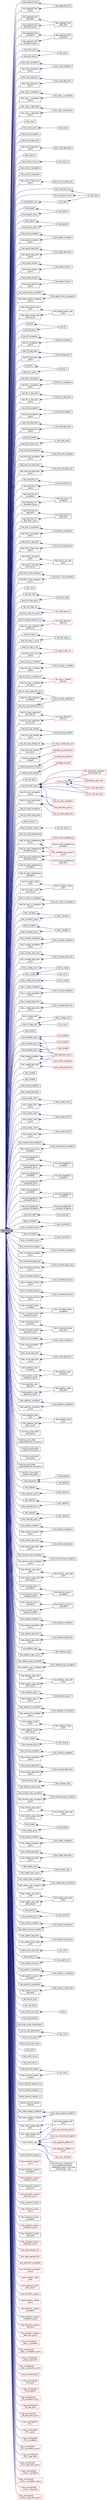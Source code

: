 digraph "test::iota"
{
  edge [fontname="Helvetica",fontsize="10",labelfontname="Helvetica",labelfontsize="10"];
  node [fontname="Helvetica",fontsize="10",shape=record];
  rankdir="LR";
  Node79 [label="test::iota",height=0.2,width=0.4,color="black", fillcolor="grey75", style="filled", fontcolor="black"];
  Node79 -> Node80 [dir="back",color="midnightblue",fontsize="10",style="solid",fontname="Helvetica"];
  Node80 [label="test_adjacent_find",height=0.2,width=0.4,color="black", fillcolor="white", style="filled",URL="$d2/d99/adjacentfind_8cpp.html#a085124d7b6db3951bf6d7da430a9c479"];
  Node80 -> Node81 [dir="back",color="midnightblue",fontsize="10",style="solid",fontname="Helvetica"];
  Node81 [label="test_adjacent_find",height=0.2,width=0.4,color="black", fillcolor="white", style="filled",URL="$d2/d99/adjacentfind_8cpp.html#a466f88b66e1561e75c71c0e2d041c4e6"];
  Node79 -> Node82 [dir="back",color="midnightblue",fontsize="10",style="solid",fontname="Helvetica"];
  Node82 [label="test_adjacent_find\l_async",height=0.2,width=0.4,color="black", fillcolor="white", style="filled",URL="$d2/d99/adjacentfind_8cpp.html#a6c4a437f1bd2b84e48588b6839ac8ec3"];
  Node82 -> Node81 [dir="back",color="midnightblue",fontsize="10",style="solid",fontname="Helvetica"];
  Node79 -> Node83 [dir="back",color="midnightblue",fontsize="10",style="solid",fontname="Helvetica"];
  Node83 [label="test_adjacent_find\l_bad_alloc",height=0.2,width=0.4,color="black", fillcolor="white", style="filled",URL="$d3/d2a/adjacentfind__bad__alloc_8cpp.html#ae2b863c26777c67ecfddb3e3592290c2"];
  Node83 -> Node84 [dir="back",color="midnightblue",fontsize="10",style="solid",fontname="Helvetica"];
  Node84 [label="test_adjacent_find\l_bad_alloc",height=0.2,width=0.4,color="black", fillcolor="white", style="filled",URL="$d3/d2a/adjacentfind__bad__alloc_8cpp.html#a7110c49182a3fd0885681f46a94bbc4c"];
  Node79 -> Node85 [dir="back",color="midnightblue",fontsize="10",style="solid",fontname="Helvetica"];
  Node85 [label="test_adjacent_find\l_bad_alloc_async",height=0.2,width=0.4,color="black", fillcolor="white", style="filled",URL="$d3/d2a/adjacentfind__bad__alloc_8cpp.html#a7d7db2b4a1ef1c84692230ea8fae030a"];
  Node85 -> Node84 [dir="back",color="midnightblue",fontsize="10",style="solid",fontname="Helvetica"];
  Node79 -> Node86 [dir="back",color="midnightblue",fontsize="10",style="solid",fontname="Helvetica"];
  Node86 [label="test_adjacent_find\l_exception",height=0.2,width=0.4,color="black", fillcolor="white", style="filled",URL="$d8/da8/adjacentfind__binary__exception_8cpp.html#a9c28e0ba7bc14756b350c9f72dd94054"];
  Node86 -> Node87 [dir="back",color="midnightblue",fontsize="10",style="solid",fontname="Helvetica"];
  Node87 [label="test_adjacent_find\l_exception",height=0.2,width=0.4,color="black", fillcolor="white", style="filled",URL="$d8/da8/adjacentfind__binary__exception_8cpp.html#ab77f704bc29279f34486611b31dd9f19"];
  Node79 -> Node88 [dir="back",color="midnightblue",fontsize="10",style="solid",fontname="Helvetica"];
  Node88 [label="test_adjacent_find\l_exception_async",height=0.2,width=0.4,color="black", fillcolor="white", style="filled",URL="$d8/da8/adjacentfind__binary__exception_8cpp.html#a7b804f0c887a76a95e4e5f1cf16dc343"];
  Node88 -> Node87 [dir="back",color="midnightblue",fontsize="10",style="solid",fontname="Helvetica"];
  Node79 -> Node89 [dir="back",color="midnightblue",fontsize="10",style="solid",fontname="Helvetica"];
  Node89 [label="test_bulk_sync",height=0.2,width=0.4,color="black", fillcolor="white", style="filled",URL="$d2/d56/bulk__async_8cpp.html#abcd3c113797813e7123226b2a864d5df"];
  Node89 -> Node90 [dir="back",color="midnightblue",fontsize="10",style="solid",fontname="Helvetica"];
  Node90 [label="hpx_main",height=0.2,width=0.4,color="black", fillcolor="white", style="filled",URL="$d2/d56/bulk__async_8cpp.html#ab1825231fb9efbfb464404767c072654"];
  Node79 -> Node91 [dir="back",color="midnightblue",fontsize="10",style="solid",fontname="Helvetica"];
  Node91 [label="test_bulk_async",height=0.2,width=0.4,color="black", fillcolor="white", style="filled",URL="$d2/d56/bulk__async_8cpp.html#a0c9f242c44ff4818d7e4996d5ef3f5a5"];
  Node91 -> Node90 [dir="back",color="midnightblue",fontsize="10",style="solid",fontname="Helvetica"];
  Node79 -> Node92 [dir="back",color="midnightblue",fontsize="10",style="solid",fontname="Helvetica"];
  Node92 [label="test_copy_exception",height=0.2,width=0.4,color="black", fillcolor="white", style="filled",URL="$d9/d54/copy_8cpp.html#a8ffc3bbb8c0f16b653e0f5c7cc243f21"];
  Node92 -> Node93 [dir="back",color="midnightblue",fontsize="10",style="solid",fontname="Helvetica"];
  Node93 [label="test_copy_exception",height=0.2,width=0.4,color="black", fillcolor="white", style="filled",URL="$d9/d54/copy_8cpp.html#af7fb37549a32793d916e9bad873d5813"];
  Node79 -> Node94 [dir="back",color="midnightblue",fontsize="10",style="solid",fontname="Helvetica"];
  Node94 [label="test_copy_exception\l_async",height=0.2,width=0.4,color="black", fillcolor="white", style="filled",URL="$d9/d54/copy_8cpp.html#a975f6058b2ad575758bb9c1b54a1c464"];
  Node94 -> Node93 [dir="back",color="midnightblue",fontsize="10",style="solid",fontname="Helvetica"];
  Node79 -> Node95 [dir="back",color="midnightblue",fontsize="10",style="solid",fontname="Helvetica"];
  Node95 [label="test_copy_bad_alloc",height=0.2,width=0.4,color="black", fillcolor="white", style="filled",URL="$d9/d54/copy_8cpp.html#a4c5374392b9ae4528dc31288a3a45d20"];
  Node95 -> Node96 [dir="back",color="midnightblue",fontsize="10",style="solid",fontname="Helvetica"];
  Node96 [label="test_copy_bad_alloc",height=0.2,width=0.4,color="black", fillcolor="white", style="filled",URL="$d9/d54/copy_8cpp.html#aedcfd9653ff5c789744b7fa97fdf2823"];
  Node79 -> Node97 [dir="back",color="midnightblue",fontsize="10",style="solid",fontname="Helvetica"];
  Node97 [label="test_copy_bad_alloc\l_async",height=0.2,width=0.4,color="black", fillcolor="white", style="filled",URL="$d9/d54/copy_8cpp.html#aae3d66abea479b770899329ccb071715"];
  Node97 -> Node96 [dir="back",color="midnightblue",fontsize="10",style="solid",fontname="Helvetica"];
  Node79 -> Node98 [dir="back",color="midnightblue",fontsize="10",style="solid",fontname="Helvetica"];
  Node98 [label="test_copy_n_exception",height=0.2,width=0.4,color="black", fillcolor="white", style="filled",URL="$d3/d44/copyn_8cpp.html#abe4e05d78a05b84674e56fe6c39fca90"];
  Node98 -> Node99 [dir="back",color="midnightblue",fontsize="10",style="solid",fontname="Helvetica"];
  Node99 [label="test_copy_n_exception",height=0.2,width=0.4,color="black", fillcolor="white", style="filled",URL="$d3/d44/copyn_8cpp.html#a759f36646bff1264f307657be7256457"];
  Node79 -> Node100 [dir="back",color="midnightblue",fontsize="10",style="solid",fontname="Helvetica"];
  Node100 [label="test_copy_n_exception\l_async",height=0.2,width=0.4,color="black", fillcolor="white", style="filled",URL="$d3/d44/copyn_8cpp.html#a42328f0b598518eafcc7b94d6a28425d"];
  Node100 -> Node99 [dir="back",color="midnightblue",fontsize="10",style="solid",fontname="Helvetica"];
  Node79 -> Node101 [dir="back",color="midnightblue",fontsize="10",style="solid",fontname="Helvetica"];
  Node101 [label="test_copy_n_bad_alloc",height=0.2,width=0.4,color="black", fillcolor="white", style="filled",URL="$d3/d44/copyn_8cpp.html#a74eb1f7d59b681e15d11f90c85f48147"];
  Node101 -> Node102 [dir="back",color="midnightblue",fontsize="10",style="solid",fontname="Helvetica"];
  Node102 [label="test_copy_n_bad_alloc",height=0.2,width=0.4,color="black", fillcolor="white", style="filled",URL="$d3/d44/copyn_8cpp.html#a7670322fc993a56ef4dfba081e71275d"];
  Node79 -> Node103 [dir="back",color="midnightblue",fontsize="10",style="solid",fontname="Helvetica"];
  Node103 [label="test_copy_n_bad_alloc\l_async",height=0.2,width=0.4,color="black", fillcolor="white", style="filled",URL="$d3/d44/copyn_8cpp.html#af27e7c5f4571120910ce3c0567280b50"];
  Node103 -> Node102 [dir="back",color="midnightblue",fontsize="10",style="solid",fontname="Helvetica"];
  Node79 -> Node104 [dir="back",color="midnightblue",fontsize="10",style="solid",fontname="Helvetica"];
  Node104 [label="test_count",height=0.2,width=0.4,color="black", fillcolor="white", style="filled",URL="$de/d3a/count__tests_8hpp.html#adb14e941c026b6ad84f53dec4f32c557"];
  Node79 -> Node105 [dir="back",color="midnightblue",fontsize="10",style="solid",fontname="Helvetica"];
  Node105 [label="test_count_async",height=0.2,width=0.4,color="black", fillcolor="white", style="filled",URL="$de/d3a/count__tests_8hpp.html#a4621580b458537fa0a2fd6953e037a6a"];
  Node105 -> Node106 [dir="back",color="midnightblue",fontsize="10",style="solid",fontname="Helvetica"];
  Node106 [label="test_count",height=0.2,width=0.4,color="black", fillcolor="white", style="filled",URL="$d3/d01/count_8cpp.html#a9ccb319728607ee71e8c8d4a6f847a62"];
  Node79 -> Node107 [dir="back",color="midnightblue",fontsize="10",style="solid",fontname="Helvetica"];
  Node107 [label="test_count_exception",height=0.2,width=0.4,color="black", fillcolor="white", style="filled",URL="$de/d3a/count__tests_8hpp.html#adbde9fbf4434fe9320503044b3b2c464"];
  Node79 -> Node108 [dir="back",color="midnightblue",fontsize="10",style="solid",fontname="Helvetica"];
  Node108 [label="test_count_bad_alloc",height=0.2,width=0.4,color="black", fillcolor="white", style="filled",URL="$de/d3a/count__tests_8hpp.html#a5bc414d6715d9db79b7f328d971cf7b7"];
  Node79 -> Node109 [dir="back",color="midnightblue",fontsize="10",style="solid",fontname="Helvetica"];
  Node109 [label="test_count_bad_alloc\l_async",height=0.2,width=0.4,color="black", fillcolor="white", style="filled",URL="$de/d3a/count__tests_8hpp.html#ab6f5cd5abb77116db322db53775acdea"];
  Node109 -> Node110 [dir="back",color="midnightblue",fontsize="10",style="solid",fontname="Helvetica"];
  Node110 [label="test_count_bad_alloc",height=0.2,width=0.4,color="black", fillcolor="white", style="filled",URL="$d3/d01/count_8cpp.html#a128561c46179f7dfd8146cfb885f189c"];
  Node79 -> Node111 [dir="back",color="midnightblue",fontsize="10",style="solid",fontname="Helvetica"];
  Node111 [label="test_count_if",height=0.2,width=0.4,color="black", fillcolor="white", style="filled",URL="$d4/da4/countif__tests_8hpp.html#a341e5a8cad0542d3b6667f1f07fec178"];
  Node79 -> Node112 [dir="back",color="midnightblue",fontsize="10",style="solid",fontname="Helvetica"];
  Node112 [label="test_count_if_async",height=0.2,width=0.4,color="black", fillcolor="white", style="filled",URL="$d4/da4/countif__tests_8hpp.html#af5c3b389ec8998f20d63876734404f7e"];
  Node112 -> Node113 [dir="back",color="midnightblue",fontsize="10",style="solid",fontname="Helvetica"];
  Node113 [label="test_count_if",height=0.2,width=0.4,color="black", fillcolor="white", style="filled",URL="$d9/df1/countif_8cpp.html#ae42353fe377a5d5589de62c7dbf05b1e"];
  Node79 -> Node114 [dir="back",color="midnightblue",fontsize="10",style="solid",fontname="Helvetica"];
  Node114 [label="test_count_if_exception",height=0.2,width=0.4,color="black", fillcolor="white", style="filled",URL="$d4/da4/countif__tests_8hpp.html#ae366624ae417c3091d79bb75f05f0b32"];
  Node79 -> Node115 [dir="back",color="midnightblue",fontsize="10",style="solid",fontname="Helvetica"];
  Node115 [label="test_count_if_bad_alloc",height=0.2,width=0.4,color="black", fillcolor="white", style="filled",URL="$d4/da4/countif__tests_8hpp.html#ac8b72d276a08cec7bb80405a618834fb"];
  Node79 -> Node116 [dir="back",color="midnightblue",fontsize="10",style="solid",fontname="Helvetica"];
  Node116 [label="test_count_if_bad_alloc\l_async",height=0.2,width=0.4,color="black", fillcolor="white", style="filled",URL="$d4/da4/countif__tests_8hpp.html#a85f9b19ccde70030b9ab1ed2a4ca373d"];
  Node116 -> Node117 [dir="back",color="midnightblue",fontsize="10",style="solid",fontname="Helvetica"];
  Node117 [label="test_count_if_bad_alloc",height=0.2,width=0.4,color="black", fillcolor="white", style="filled",URL="$d9/df1/countif_8cpp.html#a5b14221b1f58fbaaf3ca59b9972da4f4"];
  Node79 -> Node118 [dir="back",color="midnightblue",fontsize="10",style="solid",fontname="Helvetica"];
  Node118 [label="test_void_bulk_sync",height=0.2,width=0.4,color="black", fillcolor="white", style="filled",URL="$d9/dca/created__executor_8cpp.html#a0b87fb4dd43fdbb18c9a0f048e433bcf"];
  Node118 -> Node119 [dir="back",color="midnightblue",fontsize="10",style="solid",fontname="Helvetica"];
  Node119 [label="hpx_main",height=0.2,width=0.4,color="black", fillcolor="white", style="filled",URL="$d9/dca/created__executor_8cpp.html#a4ca51ec94fa82421fc621b58eef7b01c"];
  Node79 -> Node120 [dir="back",color="midnightblue",fontsize="10",style="solid",fontname="Helvetica"];
  Node120 [label="test_void_bulk_async",height=0.2,width=0.4,color="black", fillcolor="white", style="filled",URL="$d9/dca/created__executor_8cpp.html#a69cb94f36135354bef7671803aa1eb47"];
  Node120 -> Node119 [dir="back",color="midnightblue",fontsize="10",style="solid",fontname="Helvetica"];
  Node79 -> Node121 [dir="back",color="midnightblue",fontsize="10",style="solid",fontname="Helvetica"];
  Node121 [label="void_parallel_sum",height=0.2,width=0.4,color="black", fillcolor="white", style="filled",URL="$d9/dca/created__executor_8cpp.html#a4d1c30958d1491133fea27b151c6779a"];
  Node121 -> Node122 [dir="back",color="midnightblue",fontsize="10",style="solid",fontname="Helvetica"];
  Node122 [label="sum_test",height=0.2,width=0.4,color="black", fillcolor="white", style="filled",URL="$d9/dca/created__executor_8cpp.html#a00698497aebbb08ccb1fafc32f2e52a2"];
  Node122 -> Node119 [dir="back",color="midnightblue",fontsize="10",style="solid",fontname="Helvetica"];
  Node79 -> Node123 [dir="back",color="midnightblue",fontsize="10",style="solid",fontname="Helvetica"];
  Node123 [label="test_equal1",height=0.2,width=0.4,color="black", fillcolor="white", style="filled",URL="$df/d99/equal_8cpp.html#a993f6ad964cb4afb272f978a0a3e37d2"];
  Node123 -> Node124 [dir="back",color="midnightblue",fontsize="10",style="solid",fontname="Helvetica"];
  Node124 [label="test_equal1",height=0.2,width=0.4,color="black", fillcolor="white", style="filled",URL="$df/d99/equal_8cpp.html#a266612fd266a0ba9c3d331209bcea42b"];
  Node79 -> Node125 [dir="back",color="midnightblue",fontsize="10",style="solid",fontname="Helvetica"];
  Node125 [label="test_equal1_async",height=0.2,width=0.4,color="black", fillcolor="white", style="filled",URL="$df/d99/equal_8cpp.html#a597f8602188e12cea7368e6d9f6594e0"];
  Node125 -> Node124 [dir="back",color="midnightblue",fontsize="10",style="solid",fontname="Helvetica"];
  Node79 -> Node126 [dir="back",color="midnightblue",fontsize="10",style="solid",fontname="Helvetica"];
  Node126 [label="test_equal2",height=0.2,width=0.4,color="black", fillcolor="white", style="filled",URL="$df/d99/equal_8cpp.html#aa6286147cba8b8d2b0eaab5b94d8a677"];
  Node126 -> Node127 [dir="back",color="midnightblue",fontsize="10",style="solid",fontname="Helvetica"];
  Node127 [label="test_equal2",height=0.2,width=0.4,color="black", fillcolor="white", style="filled",URL="$df/d99/equal_8cpp.html#ab46092af8ed024e519558130a9ff6ad7"];
  Node79 -> Node128 [dir="back",color="midnightblue",fontsize="10",style="solid",fontname="Helvetica"];
  Node128 [label="test_equal2_async",height=0.2,width=0.4,color="black", fillcolor="white", style="filled",URL="$df/d99/equal_8cpp.html#a3359950a33be0341540aafc6ef22a748"];
  Node128 -> Node127 [dir="back",color="midnightblue",fontsize="10",style="solid",fontname="Helvetica"];
  Node79 -> Node129 [dir="back",color="midnightblue",fontsize="10",style="solid",fontname="Helvetica"];
  Node129 [label="test_equal_exception",height=0.2,width=0.4,color="black", fillcolor="white", style="filled",URL="$df/d99/equal_8cpp.html#a6692be2d4f8233c6a880b6e716ed3c21"];
  Node129 -> Node130 [dir="back",color="midnightblue",fontsize="10",style="solid",fontname="Helvetica"];
  Node130 [label="test_equal_exception",height=0.2,width=0.4,color="black", fillcolor="white", style="filled",URL="$df/d99/equal_8cpp.html#a654bd2cffe5da6e72f51c68f9ab1163e"];
  Node79 -> Node131 [dir="back",color="midnightblue",fontsize="10",style="solid",fontname="Helvetica"];
  Node131 [label="test_equal_exception\l_async",height=0.2,width=0.4,color="black", fillcolor="white", style="filled",URL="$df/d99/equal_8cpp.html#aefe3cd6440e52513c0e461ceaa633561"];
  Node131 -> Node130 [dir="back",color="midnightblue",fontsize="10",style="solid",fontname="Helvetica"];
  Node79 -> Node132 [dir="back",color="midnightblue",fontsize="10",style="solid",fontname="Helvetica"];
  Node132 [label="test_equal_bad_alloc",height=0.2,width=0.4,color="black", fillcolor="white", style="filled",URL="$df/d99/equal_8cpp.html#af950f7fdd7126a3d4e7070031dc3d5df"];
  Node132 -> Node133 [dir="back",color="midnightblue",fontsize="10",style="solid",fontname="Helvetica"];
  Node133 [label="test_equal_bad_alloc",height=0.2,width=0.4,color="black", fillcolor="white", style="filled",URL="$df/d99/equal_8cpp.html#a318e41dc6f7de4f8efc467ec0b018174"];
  Node79 -> Node134 [dir="back",color="midnightblue",fontsize="10",style="solid",fontname="Helvetica"];
  Node134 [label="test_equal_bad_alloc\l_async",height=0.2,width=0.4,color="black", fillcolor="white", style="filled",URL="$df/d99/equal_8cpp.html#ab3ba5ebcf2015b2ea24c68f1ac9bd45d"];
  Node134 -> Node133 [dir="back",color="midnightblue",fontsize="10",style="solid",fontname="Helvetica"];
  Node79 -> Node135 [dir="back",color="midnightblue",fontsize="10",style="solid",fontname="Helvetica"];
  Node135 [label="test_equal_binary1",height=0.2,width=0.4,color="black", fillcolor="white", style="filled",URL="$d2/ddd/equal__binary_8cpp.html#ac243042dee077edd93dabe07c31f9b67"];
  Node135 -> Node136 [dir="back",color="midnightblue",fontsize="10",style="solid",fontname="Helvetica"];
  Node136 [label="test_equal_binary1",height=0.2,width=0.4,color="black", fillcolor="white", style="filled",URL="$d2/ddd/equal__binary_8cpp.html#aac9403c0b55aee6913ca61ced86fc040"];
  Node79 -> Node137 [dir="back",color="midnightblue",fontsize="10",style="solid",fontname="Helvetica"];
  Node137 [label="test_equal_binary1\l_async",height=0.2,width=0.4,color="black", fillcolor="white", style="filled",URL="$d2/ddd/equal__binary_8cpp.html#a0bf303e8f092a05593843e28a35491da"];
  Node137 -> Node136 [dir="back",color="midnightblue",fontsize="10",style="solid",fontname="Helvetica"];
  Node79 -> Node138 [dir="back",color="midnightblue",fontsize="10",style="solid",fontname="Helvetica"];
  Node138 [label="test_equal_binary2",height=0.2,width=0.4,color="black", fillcolor="white", style="filled",URL="$d2/ddd/equal__binary_8cpp.html#af689980805cbcb82c9ff24d53a778984"];
  Node138 -> Node139 [dir="back",color="midnightblue",fontsize="10",style="solid",fontname="Helvetica"];
  Node139 [label="test_equal_binary2",height=0.2,width=0.4,color="black", fillcolor="white", style="filled",URL="$d2/ddd/equal__binary_8cpp.html#ac61a3dca8256a3977f2fa79a5159f330"];
  Node79 -> Node140 [dir="back",color="midnightblue",fontsize="10",style="solid",fontname="Helvetica"];
  Node140 [label="test_equal_binary2\l_async",height=0.2,width=0.4,color="black", fillcolor="white", style="filled",URL="$d2/ddd/equal__binary_8cpp.html#a65247ce0883e15b03dd40be1d6b43f8d"];
  Node140 -> Node139 [dir="back",color="midnightblue",fontsize="10",style="solid",fontname="Helvetica"];
  Node79 -> Node141 [dir="back",color="midnightblue",fontsize="10",style="solid",fontname="Helvetica"];
  Node141 [label="test_equal_binary_exception",height=0.2,width=0.4,color="black", fillcolor="white", style="filled",URL="$d2/ddd/equal__binary_8cpp.html#aac0d8667f4a6b730f668fb793bf7a348"];
  Node141 -> Node142 [dir="back",color="midnightblue",fontsize="10",style="solid",fontname="Helvetica"];
  Node142 [label="test_equal_binary_exception",height=0.2,width=0.4,color="black", fillcolor="white", style="filled",URL="$d2/ddd/equal__binary_8cpp.html#a38873c530e81ac91641669845f09887a"];
  Node79 -> Node143 [dir="back",color="midnightblue",fontsize="10",style="solid",fontname="Helvetica"];
  Node143 [label="test_equal_binary_exception\l_async",height=0.2,width=0.4,color="black", fillcolor="white", style="filled",URL="$d2/ddd/equal__binary_8cpp.html#ab23d2d7b96fd0abd15e4c710481be38f"];
  Node143 -> Node142 [dir="back",color="midnightblue",fontsize="10",style="solid",fontname="Helvetica"];
  Node79 -> Node144 [dir="back",color="midnightblue",fontsize="10",style="solid",fontname="Helvetica"];
  Node144 [label="test_equal_binary_bad\l_alloc",height=0.2,width=0.4,color="black", fillcolor="white", style="filled",URL="$d2/ddd/equal__binary_8cpp.html#a6563a612c52fb145353dd711752ec0ab"];
  Node144 -> Node145 [dir="back",color="midnightblue",fontsize="10",style="solid",fontname="Helvetica"];
  Node145 [label="test_equal_binary_bad\l_alloc",height=0.2,width=0.4,color="black", fillcolor="white", style="filled",URL="$d2/ddd/equal__binary_8cpp.html#a8cacd12acd667ad1a2115f98c43dedd6"];
  Node79 -> Node146 [dir="back",color="midnightblue",fontsize="10",style="solid",fontname="Helvetica"];
  Node146 [label="test_equal_binary_bad\l_alloc_async",height=0.2,width=0.4,color="black", fillcolor="white", style="filled",URL="$d2/ddd/equal__binary_8cpp.html#ae142fdafd69712b8e1cd0eb516c06740"];
  Node146 -> Node145 [dir="back",color="midnightblue",fontsize="10",style="solid",fontname="Helvetica"];
  Node79 -> Node147 [dir="back",color="midnightblue",fontsize="10",style="solid",fontname="Helvetica"];
  Node147 [label="test_fill",height=0.2,width=0.4,color="black", fillcolor="white", style="filled",URL="$db/df9/fill_8cpp.html#ad931e89bdc39168cdc6519ee48bd69a3"];
  Node147 -> Node148 [dir="back",color="midnightblue",fontsize="10",style="solid",fontname="Helvetica"];
  Node148 [label="test_fill",height=0.2,width=0.4,color="black", fillcolor="white", style="filled",URL="$db/df9/fill_8cpp.html#a661a40382a394b4596b3db9fe1165fcf"];
  Node79 -> Node149 [dir="back",color="midnightblue",fontsize="10",style="solid",fontname="Helvetica"];
  Node149 [label="test_fill_async",height=0.2,width=0.4,color="black", fillcolor="white", style="filled",URL="$db/df9/fill_8cpp.html#a746e43066c59dc6277a1d21db34f226c"];
  Node149 -> Node148 [dir="back",color="midnightblue",fontsize="10",style="solid",fontname="Helvetica"];
  Node79 -> Node150 [dir="back",color="midnightblue",fontsize="10",style="solid",fontname="Helvetica"];
  Node150 [label="test_fill_exception",height=0.2,width=0.4,color="black", fillcolor="white", style="filled",URL="$db/df9/fill_8cpp.html#adff9860900b4cc07677cc1f2949f8150"];
  Node150 -> Node151 [dir="back",color="midnightblue",fontsize="10",style="solid",fontname="Helvetica"];
  Node151 [label="test_fill_exception",height=0.2,width=0.4,color="black", fillcolor="white", style="filled",URL="$db/df9/fill_8cpp.html#aea39d1bb707052262214ce604319678c"];
  Node79 -> Node152 [dir="back",color="midnightblue",fontsize="10",style="solid",fontname="Helvetica"];
  Node152 [label="test_fill_exception\l_async",height=0.2,width=0.4,color="black", fillcolor="white", style="filled",URL="$db/df9/fill_8cpp.html#a190a63f49881feec418296730d8b1bb8"];
  Node152 -> Node151 [dir="back",color="midnightblue",fontsize="10",style="solid",fontname="Helvetica"];
  Node79 -> Node153 [dir="back",color="midnightblue",fontsize="10",style="solid",fontname="Helvetica"];
  Node153 [label="test_fill_bad_alloc",height=0.2,width=0.4,color="black", fillcolor="white", style="filled",URL="$db/df9/fill_8cpp.html#a09fee331d9dd2811bceeb3dbac5e5ef3"];
  Node153 -> Node154 [dir="back",color="midnightblue",fontsize="10",style="solid",fontname="Helvetica"];
  Node154 [label="test_fill_bad_alloc",height=0.2,width=0.4,color="black", fillcolor="white", style="filled",URL="$db/df9/fill_8cpp.html#a67590da0daa5bda6558a3e27b33d8e64"];
  Node79 -> Node155 [dir="back",color="midnightblue",fontsize="10",style="solid",fontname="Helvetica"];
  Node155 [label="test_fill_bad_alloc\l_async",height=0.2,width=0.4,color="black", fillcolor="white", style="filled",URL="$db/df9/fill_8cpp.html#aeb043a5244e873ff2c97d9eb173ac423"];
  Node155 -> Node154 [dir="back",color="midnightblue",fontsize="10",style="solid",fontname="Helvetica"];
  Node79 -> Node156 [dir="back",color="midnightblue",fontsize="10",style="solid",fontname="Helvetica"];
  Node156 [label="test_fill_n",height=0.2,width=0.4,color="black", fillcolor="white", style="filled",URL="$d7/df6/filln_8cpp.html#a90206cdfbebe12bccee8713a9aad8f46"];
  Node156 -> Node157 [dir="back",color="midnightblue",fontsize="10",style="solid",fontname="Helvetica"];
  Node157 [label="test_fill_n",height=0.2,width=0.4,color="black", fillcolor="white", style="filled",URL="$d7/df6/filln_8cpp.html#ae0c7cd04e14c884fdb7f47b6e1dae0e0"];
  Node79 -> Node158 [dir="back",color="midnightblue",fontsize="10",style="solid",fontname="Helvetica"];
  Node158 [label="test_fill_n_async",height=0.2,width=0.4,color="black", fillcolor="white", style="filled",URL="$d7/df6/filln_8cpp.html#ad4c7a1f958a03c69d308888e8f3deb11"];
  Node158 -> Node157 [dir="back",color="midnightblue",fontsize="10",style="solid",fontname="Helvetica"];
  Node79 -> Node159 [dir="back",color="midnightblue",fontsize="10",style="solid",fontname="Helvetica"];
  Node159 [label="test_fill_n_exception",height=0.2,width=0.4,color="black", fillcolor="white", style="filled",URL="$d7/df6/filln_8cpp.html#ad48e8d2459f9e8869bf215912f226f36"];
  Node159 -> Node160 [dir="back",color="midnightblue",fontsize="10",style="solid",fontname="Helvetica"];
  Node160 [label="test_fill_n_exception",height=0.2,width=0.4,color="black", fillcolor="white", style="filled",URL="$d7/df6/filln_8cpp.html#aa338825d04f641f55634b79eef7186f4"];
  Node79 -> Node161 [dir="back",color="midnightblue",fontsize="10",style="solid",fontname="Helvetica"];
  Node161 [label="test_fill_n_exception\l_async",height=0.2,width=0.4,color="black", fillcolor="white", style="filled",URL="$d7/df6/filln_8cpp.html#a9f3229340132df9dab7ea5e665e75a8e"];
  Node161 -> Node160 [dir="back",color="midnightblue",fontsize="10",style="solid",fontname="Helvetica"];
  Node79 -> Node162 [dir="back",color="midnightblue",fontsize="10",style="solid",fontname="Helvetica"];
  Node162 [label="test_fill_n_bad_alloc",height=0.2,width=0.4,color="black", fillcolor="white", style="filled",URL="$d7/df6/filln_8cpp.html#a9739b7d04957c663f381f2450cca637b"];
  Node162 -> Node163 [dir="back",color="midnightblue",fontsize="10",style="solid",fontname="Helvetica"];
  Node163 [label="test_fill_n_bad_alloc",height=0.2,width=0.4,color="black", fillcolor="white", style="filled",URL="$d7/df6/filln_8cpp.html#a77a85df26ac7023143650c2e38d35cb5"];
  Node79 -> Node164 [dir="back",color="midnightblue",fontsize="10",style="solid",fontname="Helvetica"];
  Node164 [label="test_fill_n_bad_alloc\l_async",height=0.2,width=0.4,color="black", fillcolor="white", style="filled",URL="$d7/df6/filln_8cpp.html#a4a1076c4dc820adadac0c8567d9a130e"];
  Node164 -> Node163 [dir="back",color="midnightblue",fontsize="10",style="solid",fontname="Helvetica"];
  Node79 -> Node165 [dir="back",color="midnightblue",fontsize="10",style="solid",fontname="Helvetica"];
  Node165 [label="test_find_exception",height=0.2,width=0.4,color="black", fillcolor="white", style="filled",URL="$d4/dfc/find_8cpp.html#a496774f6f0dd50d32f0f2839011fb820"];
  Node165 -> Node166 [dir="back",color="midnightblue",fontsize="10",style="solid",fontname="Helvetica"];
  Node166 [label="test_find_exception",height=0.2,width=0.4,color="black", fillcolor="white", style="filled",URL="$d4/dfc/find_8cpp.html#a9404283ee70c671c19d01288d4d8796f"];
  Node79 -> Node167 [dir="back",color="midnightblue",fontsize="10",style="solid",fontname="Helvetica"];
  Node167 [label="test_find_exception\l_async",height=0.2,width=0.4,color="black", fillcolor="white", style="filled",URL="$d4/dfc/find_8cpp.html#a53292bd46fa066f703c6fd40f981cd45"];
  Node167 -> Node166 [dir="back",color="midnightblue",fontsize="10",style="solid",fontname="Helvetica"];
  Node79 -> Node168 [dir="back",color="midnightblue",fontsize="10",style="solid",fontname="Helvetica"];
  Node168 [label="test_find_bad_alloc",height=0.2,width=0.4,color="black", fillcolor="white", style="filled",URL="$d4/dfc/find_8cpp.html#ac2312cc0f6667cd3cff2caa36d1b7734"];
  Node168 -> Node169 [dir="back",color="midnightblue",fontsize="10",style="solid",fontname="Helvetica"];
  Node169 [label="test_find_bad_alloc",height=0.2,width=0.4,color="black", fillcolor="white", style="filled",URL="$d4/dfc/find_8cpp.html#ae5fbab4398b9ca90cc964b615b5f1c1a"];
  Node79 -> Node170 [dir="back",color="midnightblue",fontsize="10",style="solid",fontname="Helvetica"];
  Node170 [label="test_find_bad_alloc\l_async",height=0.2,width=0.4,color="black", fillcolor="white", style="filled",URL="$d4/dfc/find_8cpp.html#a0c63d4bd514863e2ddf82ae7f509ffbe"];
  Node170 -> Node169 [dir="back",color="midnightblue",fontsize="10",style="solid",fontname="Helvetica"];
  Node79 -> Node171 [dir="back",color="midnightblue",fontsize="10",style="solid",fontname="Helvetica"];
  Node171 [label="test_find_end3",height=0.2,width=0.4,color="black", fillcolor="white", style="filled",URL="$de/d27/findend_8cpp.html#aa91633a737ceadc8e97fe2a305f9cbfc"];
  Node171 -> Node172 [dir="back",color="midnightblue",fontsize="10",style="solid",fontname="Helvetica"];
  Node172 [label="test_find_end3",height=0.2,width=0.4,color="black", fillcolor="white", style="filled",URL="$de/d27/findend_8cpp.html#a80def73fa5f2efde79d81e3e967ee6d7"];
  Node79 -> Node173 [dir="back",color="midnightblue",fontsize="10",style="solid",fontname="Helvetica"];
  Node173 [label="test_find_end3_async",height=0.2,width=0.4,color="black", fillcolor="white", style="filled",URL="$de/d27/findend_8cpp.html#a9287cebd15252054147305c49c61572f"];
  Node173 -> Node172 [dir="back",color="midnightblue",fontsize="10",style="solid",fontname="Helvetica"];
  Node79 -> Node174 [dir="back",color="midnightblue",fontsize="10",style="solid",fontname="Helvetica"];
  Node174 [label="test_find_end_exception",height=0.2,width=0.4,color="black", fillcolor="white", style="filled",URL="$de/d27/findend_8cpp.html#a3cbf222f109bd03b98a3671df65d1baa"];
  Node174 -> Node175 [dir="back",color="midnightblue",fontsize="10",style="solid",fontname="Helvetica"];
  Node175 [label="test_find_end_exception",height=0.2,width=0.4,color="black", fillcolor="white", style="filled",URL="$de/d27/findend_8cpp.html#a01b58a5865234526b5ca9f9e45ec4c50"];
  Node79 -> Node176 [dir="back",color="midnightblue",fontsize="10",style="solid",fontname="Helvetica"];
  Node176 [label="test_find_end_exception\l_async",height=0.2,width=0.4,color="black", fillcolor="white", style="filled",URL="$de/d27/findend_8cpp.html#a3093c53a289f437be7f7530c5e45b2cb"];
  Node176 -> Node175 [dir="back",color="midnightblue",fontsize="10",style="solid",fontname="Helvetica"];
  Node79 -> Node177 [dir="back",color="midnightblue",fontsize="10",style="solid",fontname="Helvetica"];
  Node177 [label="test_find_end_bad_alloc",height=0.2,width=0.4,color="black", fillcolor="white", style="filled",URL="$de/d27/findend_8cpp.html#a93a97f558c80b1b8427433a07f10b7a2"];
  Node177 -> Node178 [dir="back",color="midnightblue",fontsize="10",style="solid",fontname="Helvetica"];
  Node178 [label="test_find_end_bad_alloc",height=0.2,width=0.4,color="black", fillcolor="white", style="filled",URL="$de/d27/findend_8cpp.html#abcc8dfb59e0c8858a1882bbc9b9737ba"];
  Node79 -> Node179 [dir="back",color="midnightblue",fontsize="10",style="solid",fontname="Helvetica"];
  Node179 [label="test_find_end_bad_alloc\l_async",height=0.2,width=0.4,color="black", fillcolor="white", style="filled",URL="$de/d27/findend_8cpp.html#a4b5b5b510dc82a53c3de719a1eb3a1a2"];
  Node179 -> Node178 [dir="back",color="midnightblue",fontsize="10",style="solid",fontname="Helvetica"];
  Node79 -> Node180 [dir="back",color="midnightblue",fontsize="10",style="solid",fontname="Helvetica"];
  Node180 [label="test_find_first_of",height=0.2,width=0.4,color="black", fillcolor="white", style="filled",URL="$da/d85/findfirstof_8cpp.html#a395a72e54e8fe3e560daf009689d107f"];
  Node180 -> Node181 [dir="back",color="midnightblue",fontsize="10",style="solid",fontname="Helvetica"];
  Node181 [label="test_find_first_of",height=0.2,width=0.4,color="black", fillcolor="white", style="filled",URL="$da/d85/findfirstof_8cpp.html#a581e939710dc9f1b6b142f7306c348ee"];
  Node79 -> Node182 [dir="back",color="midnightblue",fontsize="10",style="solid",fontname="Helvetica"];
  Node182 [label="test_find_first_of\l_async",height=0.2,width=0.4,color="black", fillcolor="white", style="filled",URL="$da/d85/findfirstof_8cpp.html#a6d72d17c9064f4deb1a70854a13fff94"];
  Node182 -> Node181 [dir="back",color="midnightblue",fontsize="10",style="solid",fontname="Helvetica"];
  Node79 -> Node183 [dir="back",color="midnightblue",fontsize="10",style="solid",fontname="Helvetica"];
  Node183 [label="test_find_first_of\l_exception",height=0.2,width=0.4,color="black", fillcolor="white", style="filled",URL="$da/d85/findfirstof_8cpp.html#a2707dc78f6f2d06f08c9e3698e97a8af"];
  Node183 -> Node184 [dir="back",color="midnightblue",fontsize="10",style="solid",fontname="Helvetica"];
  Node184 [label="test_find_first_of\l_exception",height=0.2,width=0.4,color="black", fillcolor="white", style="filled",URL="$da/d85/findfirstof_8cpp.html#af5d29a364ae4eadbcbefd396a663e4a3"];
  Node79 -> Node185 [dir="back",color="midnightblue",fontsize="10",style="solid",fontname="Helvetica"];
  Node185 [label="test_find_first_of\l_exception_async",height=0.2,width=0.4,color="black", fillcolor="white", style="filled",URL="$da/d85/findfirstof_8cpp.html#a5136f549b6ab7405513659883282c263"];
  Node185 -> Node184 [dir="back",color="midnightblue",fontsize="10",style="solid",fontname="Helvetica"];
  Node79 -> Node186 [dir="back",color="midnightblue",fontsize="10",style="solid",fontname="Helvetica"];
  Node186 [label="test_find_first_of\l_bad_alloc",height=0.2,width=0.4,color="black", fillcolor="white", style="filled",URL="$da/d85/findfirstof_8cpp.html#ac2c868da1e2d5bdf6f6a383fb33dcb80"];
  Node186 -> Node187 [dir="back",color="midnightblue",fontsize="10",style="solid",fontname="Helvetica"];
  Node187 [label="test_find_first_of\l_bad_alloc",height=0.2,width=0.4,color="black", fillcolor="white", style="filled",URL="$da/d85/findfirstof_8cpp.html#a15908bb1e2db8daf75bfe5f892228971"];
  Node79 -> Node188 [dir="back",color="midnightblue",fontsize="10",style="solid",fontname="Helvetica"];
  Node188 [label="test_find_first_of\l_bad_alloc_async",height=0.2,width=0.4,color="black", fillcolor="white", style="filled",URL="$da/d85/findfirstof_8cpp.html#afe224806e0bd545e89d9e615fe74af82"];
  Node188 -> Node187 [dir="back",color="midnightblue",fontsize="10",style="solid",fontname="Helvetica"];
  Node79 -> Node189 [dir="back",color="midnightblue",fontsize="10",style="solid",fontname="Helvetica"];
  Node189 [label="test_find_if_exception",height=0.2,width=0.4,color="black", fillcolor="white", style="filled",URL="$d4/d38/findif_8cpp.html#aa7a75ac5991de14b0dd11b40a5a47443"];
  Node189 -> Node190 [dir="back",color="midnightblue",fontsize="10",style="solid",fontname="Helvetica"];
  Node190 [label="test_find_if_exception",height=0.2,width=0.4,color="black", fillcolor="white", style="filled",URL="$d4/d38/findif_8cpp.html#ab8eb6fb838a8fbeb2168d4389fc72f61"];
  Node79 -> Node191 [dir="back",color="midnightblue",fontsize="10",style="solid",fontname="Helvetica"];
  Node191 [label="test_find_if_exception\l_async",height=0.2,width=0.4,color="black", fillcolor="white", style="filled",URL="$d4/d38/findif_8cpp.html#a13c3bd009f35072707131129ad78af93"];
  Node191 -> Node190 [dir="back",color="midnightblue",fontsize="10",style="solid",fontname="Helvetica"];
  Node79 -> Node192 [dir="back",color="midnightblue",fontsize="10",style="solid",fontname="Helvetica"];
  Node192 [label="test_find_if_bad_alloc",height=0.2,width=0.4,color="black", fillcolor="white", style="filled",URL="$d4/d38/findif_8cpp.html#a4b854e9063a6148edca5b34a9e8d9420"];
  Node192 -> Node193 [dir="back",color="midnightblue",fontsize="10",style="solid",fontname="Helvetica"];
  Node193 [label="test_find_if_bad_alloc",height=0.2,width=0.4,color="black", fillcolor="white", style="filled",URL="$d4/d38/findif_8cpp.html#a344ef302e5ffb2f31503fffc54940c3a"];
  Node79 -> Node194 [dir="back",color="midnightblue",fontsize="10",style="solid",fontname="Helvetica"];
  Node194 [label="test_find_if_bad_alloc\l_async",height=0.2,width=0.4,color="black", fillcolor="white", style="filled",URL="$d4/d38/findif_8cpp.html#a0979bc48eb5a92bc867eb3a95dc8c82c"];
  Node194 -> Node193 [dir="back",color="midnightblue",fontsize="10",style="solid",fontname="Helvetica"];
  Node79 -> Node195 [dir="back",color="midnightblue",fontsize="10",style="solid",fontname="Helvetica"];
  Node195 [label="test_find_if_not_bad\l_alloc",height=0.2,width=0.4,color="black", fillcolor="white", style="filled",URL="$df/de4/findifnot__bad__alloc_8cpp.html#abba8188ba6351edd5fe8e9152c89fea1"];
  Node195 -> Node196 [dir="back",color="midnightblue",fontsize="10",style="solid",fontname="Helvetica"];
  Node196 [label="test_find_if_not_bad\l_alloc",height=0.2,width=0.4,color="black", fillcolor="white", style="filled",URL="$df/de4/findifnot__bad__alloc_8cpp.html#af4ef55592d65e818549d3ddb7b0c54b2"];
  Node79 -> Node197 [dir="back",color="midnightblue",fontsize="10",style="solid",fontname="Helvetica"];
  Node197 [label="test_find_if_not_bad\l_alloc_async",height=0.2,width=0.4,color="black", fillcolor="white", style="filled",URL="$df/de4/findifnot__bad__alloc_8cpp.html#a3167291a243ef150714afcc19f6196ed"];
  Node197 -> Node196 [dir="back",color="midnightblue",fontsize="10",style="solid",fontname="Helvetica"];
  Node79 -> Node198 [dir="back",color="midnightblue",fontsize="10",style="solid",fontname="Helvetica"];
  Node198 [label="test_find_if_not_exception",height=0.2,width=0.4,color="black", fillcolor="white", style="filled",URL="$dc/d17/findifnot__exception_8cpp.html#aba8e91e299a773af34d2e40130333926"];
  Node198 -> Node199 [dir="back",color="midnightblue",fontsize="10",style="solid",fontname="Helvetica"];
  Node199 [label="test_find_if_not_exception",height=0.2,width=0.4,color="black", fillcolor="white", style="filled",URL="$dc/d17/findifnot__exception_8cpp.html#a1fdcae775738d85119cc77bf94ca50b0"];
  Node79 -> Node200 [dir="back",color="midnightblue",fontsize="10",style="solid",fontname="Helvetica"];
  Node200 [label="test_find_if_not_exception\l_async",height=0.2,width=0.4,color="black", fillcolor="white", style="filled",URL="$dc/d17/findifnot__exception_8cpp.html#a0c8c55582d64936550f797774a8b591e"];
  Node200 -> Node199 [dir="back",color="midnightblue",fontsize="10",style="solid",fontname="Helvetica"];
  Node79 -> Node201 [dir="back",color="midnightblue",fontsize="10",style="solid",fontname="Helvetica"];
  Node201 [label="hpx_main",height=0.2,width=0.4,color="black", fillcolor="white", style="filled",URL="$d5/dbf/for__each__annotated__function_8cpp.html#aefd26dd818037509b2241068d57e3e1d"];
  Node79 -> Node202 [dir="back",color="midnightblue",fontsize="10",style="solid",fontname="Helvetica"];
  Node202 [label="test_for_loop",height=0.2,width=0.4,color="black", fillcolor="white", style="filled",URL="$de/d62/for__loop_8cpp.html#a89c3b2a7b49b2327ebd96502571ce424"];
  Node202 -> Node203 [dir="back",color="midnightblue",fontsize="10",style="solid",fontname="Helvetica"];
  Node203 [label="test_for_loop",height=0.2,width=0.4,color="black", fillcolor="white", style="filled",URL="$de/d62/for__loop_8cpp.html#ab17320fc5ebdd99b1cabac51548ee1a7"];
  Node79 -> Node204 [dir="back",color="midnightblue",fontsize="10",style="solid",fontname="Helvetica"];
  Node204 [label="test_for_loop_async",height=0.2,width=0.4,color="black", fillcolor="white", style="filled",URL="$de/d62/for__loop_8cpp.html#a3cada76ac0fd661f700bdd0e4caa10df"];
  Node204 -> Node203 [dir="back",color="midnightblue",fontsize="10",style="solid",fontname="Helvetica"];
  Node79 -> Node205 [dir="back",color="midnightblue",fontsize="10",style="solid",fontname="Helvetica"];
  Node205 [label="test_for_loop_idx",height=0.2,width=0.4,color="black", fillcolor="white", style="filled",URL="$de/d62/for__loop_8cpp.html#ad3b12e33f1d50a2207b1a8679ca76d16"];
  Node205 -> Node206 [dir="back",color="midnightblue",fontsize="10",style="solid",fontname="Helvetica"];
  Node206 [label="for_loop_test_idx",height=0.2,width=0.4,color="red", fillcolor="white", style="filled",URL="$de/d62/for__loop_8cpp.html#a5682e76b3b812689ab8971fc823c41df"];
  Node79 -> Node208 [dir="back",color="midnightblue",fontsize="10",style="solid",fontname="Helvetica"];
  Node208 [label="test_for_loop_idx_async",height=0.2,width=0.4,color="black", fillcolor="white", style="filled",URL="$de/d62/for__loop_8cpp.html#abf1fa6ad852561a80d8a7c0d919b0443"];
  Node208 -> Node206 [dir="back",color="midnightblue",fontsize="10",style="solid",fontname="Helvetica"];
  Node79 -> Node209 [dir="back",color="midnightblue",fontsize="10",style="solid",fontname="Helvetica"];
  Node209 [label="test_for_loop_induction_idx",height=0.2,width=0.4,color="black", fillcolor="white", style="filled",URL="$dc/d69/for__loop__induction_8cpp.html#a6887265b3abec63b6903baff262990f7"];
  Node209 -> Node210 [dir="back",color="midnightblue",fontsize="10",style="solid",fontname="Helvetica"];
  Node210 [label="for_loop_induction\l_test_idx",height=0.2,width=0.4,color="red", fillcolor="white", style="filled",URL="$dc/d69/for__loop__induction_8cpp.html#a68da6a80446d9f2f84dc643f86fb3468"];
  Node79 -> Node212 [dir="back",color="midnightblue",fontsize="10",style="solid",fontname="Helvetica"];
  Node212 [label="test_for_loop_induction\l_stride_idx",height=0.2,width=0.4,color="black", fillcolor="white", style="filled",URL="$dc/d69/for__loop__induction_8cpp.html#a4560434d8c14bf88370c6b352768ac0f"];
  Node212 -> Node210 [dir="back",color="midnightblue",fontsize="10",style="solid",fontname="Helvetica"];
  Node79 -> Node213 [dir="back",color="midnightblue",fontsize="10",style="solid",fontname="Helvetica"];
  Node213 [label="test_for_loop_n",height=0.2,width=0.4,color="black", fillcolor="white", style="filled",URL="$de/da4/for__loop__n_8cpp.html#a09399efa5681bb0b53e7c20771ae1910"];
  Node213 -> Node214 [dir="back",color="midnightblue",fontsize="10",style="solid",fontname="Helvetica"];
  Node214 [label="test_for_loop_n",height=0.2,width=0.4,color="black", fillcolor="white", style="filled",URL="$de/da4/for__loop__n_8cpp.html#a3f4d04955eccd3affe743a5ffac493ca"];
  Node79 -> Node215 [dir="back",color="midnightblue",fontsize="10",style="solid",fontname="Helvetica"];
  Node215 [label="test_for_loop_n_async",height=0.2,width=0.4,color="black", fillcolor="white", style="filled",URL="$de/da4/for__loop__n_8cpp.html#a1a081f4e0b938c3b3399fa3adbed2d4a"];
  Node215 -> Node214 [dir="back",color="midnightblue",fontsize="10",style="solid",fontname="Helvetica"];
  Node79 -> Node216 [dir="back",color="midnightblue",fontsize="10",style="solid",fontname="Helvetica"];
  Node216 [label="test_for_loop_n_idx",height=0.2,width=0.4,color="black", fillcolor="white", style="filled",URL="$de/da4/for__loop__n_8cpp.html#a7929df9a27934c86ac0b3eca1f9e07f2"];
  Node216 -> Node217 [dir="back",color="midnightblue",fontsize="10",style="solid",fontname="Helvetica"];
  Node217 [label="for_loop_n_test_idx",height=0.2,width=0.4,color="red", fillcolor="white", style="filled",URL="$de/da4/for__loop__n_8cpp.html#ab386898f445eedfee45e728b1f60d46c"];
  Node79 -> Node219 [dir="back",color="midnightblue",fontsize="10",style="solid",fontname="Helvetica"];
  Node219 [label="test_for_loop_n_idx\l_async",height=0.2,width=0.4,color="black", fillcolor="white", style="filled",URL="$de/da4/for__loop__n_8cpp.html#ae28739be7de605eaa5684eb80b5313c7"];
  Node219 -> Node217 [dir="back",color="midnightblue",fontsize="10",style="solid",fontname="Helvetica"];
  Node79 -> Node220 [dir="back",color="midnightblue",fontsize="10",style="solid",fontname="Helvetica"];
  Node220 [label="test_for_loop_n_strided",height=0.2,width=0.4,color="black", fillcolor="white", style="filled",URL="$d8/d8f/for__loop__n__strided_8cpp.html#a1676f09a88556052fe8f067854bfab87"];
  Node220 -> Node221 [dir="back",color="midnightblue",fontsize="10",style="solid",fontname="Helvetica"];
  Node221 [label="test_for_loop_n_strided",height=0.2,width=0.4,color="black", fillcolor="white", style="filled",URL="$d8/d8f/for__loop__n__strided_8cpp.html#ab3e24c8d17620b6ae6b3b6e21e491544"];
  Node79 -> Node222 [dir="back",color="midnightblue",fontsize="10",style="solid",fontname="Helvetica"];
  Node222 [label="test_for_loop_n_strided\l_async",height=0.2,width=0.4,color="black", fillcolor="white", style="filled",URL="$d8/d8f/for__loop__n__strided_8cpp.html#ab3be47c5d95eec03f7e87f64c7ef78ba"];
  Node222 -> Node221 [dir="back",color="midnightblue",fontsize="10",style="solid",fontname="Helvetica"];
  Node79 -> Node223 [dir="back",color="midnightblue",fontsize="10",style="solid",fontname="Helvetica"];
  Node223 [label="test_for_loop_n_strided_idx",height=0.2,width=0.4,color="black", fillcolor="white", style="filled",URL="$d8/d8f/for__loop__n__strided_8cpp.html#af30960deb447fc912a2d9204c13aa498"];
  Node223 -> Node224 [dir="back",color="midnightblue",fontsize="10",style="solid",fontname="Helvetica"];
  Node224 [label="for_loop_n_strided\l_test_idx",height=0.2,width=0.4,color="red", fillcolor="white", style="filled",URL="$d8/d8f/for__loop__n__strided_8cpp.html#ac7cd80504cf918357143cc359ea3ff06"];
  Node79 -> Node226 [dir="back",color="midnightblue",fontsize="10",style="solid",fontname="Helvetica"];
  Node226 [label="test_for_loop_n_strided\l_idx_async",height=0.2,width=0.4,color="black", fillcolor="white", style="filled",URL="$d8/d8f/for__loop__n__strided_8cpp.html#a0ac8e919b5b1379a68c7e7a2f53ddb9f"];
  Node226 -> Node224 [dir="back",color="midnightblue",fontsize="10",style="solid",fontname="Helvetica"];
  Node79 -> Node227 [dir="back",color="midnightblue",fontsize="10",style="solid",fontname="Helvetica"];
  Node227 [label="test_for_loop_reduction_plus",height=0.2,width=0.4,color="black", fillcolor="white", style="filled",URL="$d9/dcb/for__loop__reduction_8cpp.html#a91269dee646d1279d2c4514807a931a9"];
  Node227 -> Node228 [dir="back",color="midnightblue",fontsize="10",style="solid",fontname="Helvetica"];
  Node228 [label="test_for_loop_reduction",height=0.2,width=0.4,color="black", fillcolor="white", style="filled",URL="$d9/dcb/for__loop__reduction_8cpp.html#a4e39bd146dd7b42c8f85d2d27c2d10be"];
  Node79 -> Node229 [dir="back",color="midnightblue",fontsize="10",style="solid",fontname="Helvetica"];
  Node229 [label="test_for_loop_reduction\l_multiplies",height=0.2,width=0.4,color="black", fillcolor="white", style="filled",URL="$d9/dcb/for__loop__reduction_8cpp.html#a1e15b8c44b6510ed29078b988ec95471"];
  Node229 -> Node228 [dir="back",color="midnightblue",fontsize="10",style="solid",fontname="Helvetica"];
  Node79 -> Node230 [dir="back",color="midnightblue",fontsize="10",style="solid",fontname="Helvetica"];
  Node230 [label="test_for_loop_reduction_min",height=0.2,width=0.4,color="black", fillcolor="white", style="filled",URL="$d9/dcb/for__loop__reduction_8cpp.html#af8808060a99ce7ca296b8e821c448417"];
  Node230 -> Node228 [dir="back",color="midnightblue",fontsize="10",style="solid",fontname="Helvetica"];
  Node79 -> Node231 [dir="back",color="midnightblue",fontsize="10",style="solid",fontname="Helvetica"];
  Node231 [label="test_for_loop_reduction\l_bit_and_idx",height=0.2,width=0.4,color="black", fillcolor="white", style="filled",URL="$d9/dcb/for__loop__reduction_8cpp.html#a484594b58085bce7b4e77c903d840931"];
  Node231 -> Node232 [dir="back",color="midnightblue",fontsize="10",style="solid",fontname="Helvetica"];
  Node232 [label="for_loop_reduction\l_test_idx",height=0.2,width=0.4,color="red", fillcolor="white", style="filled",URL="$d9/dcb/for__loop__reduction_8cpp.html#ae0b69677d5b36922d88d13af915e16ec"];
  Node79 -> Node234 [dir="back",color="midnightblue",fontsize="10",style="solid",fontname="Helvetica"];
  Node234 [label="test_for_loop_reduction\l_bit_or_idx",height=0.2,width=0.4,color="black", fillcolor="white", style="filled",URL="$d9/dcb/for__loop__reduction_8cpp.html#ae1f23ff134004c86166e49981fddd33f"];
  Node234 -> Node232 [dir="back",color="midnightblue",fontsize="10",style="solid",fontname="Helvetica"];
  Node79 -> Node235 [dir="back",color="midnightblue",fontsize="10",style="solid",fontname="Helvetica"];
  Node235 [label="test_for_loop_strided",height=0.2,width=0.4,color="black", fillcolor="white", style="filled",URL="$d1/d10/for__loop__strided_8cpp.html#aa945a778237a6f866822c0e3e50f4e15"];
  Node235 -> Node236 [dir="back",color="midnightblue",fontsize="10",style="solid",fontname="Helvetica"];
  Node236 [label="test_for_loop_strided",height=0.2,width=0.4,color="black", fillcolor="white", style="filled",URL="$d1/d10/for__loop__strided_8cpp.html#a29dbcb81ad2a227e7d1be23407504ec4"];
  Node79 -> Node237 [dir="back",color="midnightblue",fontsize="10",style="solid",fontname="Helvetica"];
  Node237 [label="test_for_loop_strided\l_async",height=0.2,width=0.4,color="black", fillcolor="white", style="filled",URL="$d1/d10/for__loop__strided_8cpp.html#a4527adf48eeea0cb4ec3e666e3abc714"];
  Node237 -> Node236 [dir="back",color="midnightblue",fontsize="10",style="solid",fontname="Helvetica"];
  Node79 -> Node238 [dir="back",color="midnightblue",fontsize="10",style="solid",fontname="Helvetica"];
  Node238 [label="test_for_loop_strided_idx",height=0.2,width=0.4,color="black", fillcolor="white", style="filled",URL="$d1/d10/for__loop__strided_8cpp.html#ae23fbcef4670e58787645aff3bf1e66f"];
  Node238 -> Node239 [dir="back",color="midnightblue",fontsize="10",style="solid",fontname="Helvetica"];
  Node239 [label="for_loop_strided_test_idx",height=0.2,width=0.4,color="red", fillcolor="white", style="filled",URL="$d1/d10/for__loop__strided_8cpp.html#a378414159f1cb92c0f0a56ec1e74b6ec"];
  Node79 -> Node241 [dir="back",color="midnightblue",fontsize="10",style="solid",fontname="Helvetica"];
  Node241 [label="test_for_loop_strided\l_idx_async",height=0.2,width=0.4,color="black", fillcolor="white", style="filled",URL="$d1/d10/for__loop__strided_8cpp.html#a15d1da0e4f9525e2c50f6dc8b0ddfda8"];
  Node241 -> Node239 [dir="back",color="midnightblue",fontsize="10",style="solid",fontname="Helvetica"];
  Node79 -> Node242 [dir="back",color="midnightblue",fontsize="10",style="solid",fontname="Helvetica"];
  Node242 [label="measure_sequential\l_foreach",height=0.2,width=0.4,color="black", fillcolor="white", style="filled",URL="$d4/d94/foreach__scaling_8cpp.html#a8b988305b19845b3046c98e43f4f1add"];
  Node242 -> Node243 [dir="back",color="midnightblue",fontsize="10",style="solid",fontname="Helvetica"];
  Node243 [label="average_out_sequential",height=0.2,width=0.4,color="red", fillcolor="white", style="filled",URL="$d4/d94/foreach__scaling_8cpp.html#a07652cc5e47955ddcb52e9896727864a"];
  Node79 -> Node245 [dir="back",color="midnightblue",fontsize="10",style="solid",fontname="Helvetica"];
  Node245 [label="measure_parallel_foreach",height=0.2,width=0.4,color="black", fillcolor="white", style="filled",URL="$d4/d94/foreach__scaling_8cpp.html#a898abd404f99fff4dd6b9b7d12795494"];
  Node245 -> Node246 [dir="back",color="midnightblue",fontsize="10",style="solid",fontname="Helvetica"];
  Node246 [label="average_out_parallel",height=0.2,width=0.4,color="red", fillcolor="white", style="filled",URL="$d4/d94/foreach__scaling_8cpp.html#ae28771bf3023fb27477011ca1deb3017"];
  Node79 -> Node247 [dir="back",color="midnightblue",fontsize="10",style="solid",fontname="Helvetica"];
  Node247 [label="measure_task_foreach",height=0.2,width=0.4,color="black", fillcolor="white", style="filled",URL="$d4/d94/foreach__scaling_8cpp.html#abad3a79ac7e4a4bd95e686ceccec7de7"];
  Node247 -> Node248 [dir="back",color="midnightblue",fontsize="10",style="solid",fontname="Helvetica"];
  Node248 [label="average_out_task",height=0.2,width=0.4,color="red", fillcolor="white", style="filled",URL="$d4/d94/foreach__scaling_8cpp.html#a6f6981d918aadc4c7f5d292e3241ded0"];
  Node79 -> Node249 [dir="back",color="midnightblue",fontsize="10",style="solid",fontname="Helvetica"];
  Node249 [label="test_for_each",height=0.2,width=0.4,color="black", fillcolor="white", style="filled",URL="$d4/d2c/algorithms_2foreach__tests_8hpp.html#a9a7a05e9964560c9198de48f388c9129"];
  Node79 -> Node250 [dir="back",color="midnightblue",fontsize="10",style="solid",fontname="Helvetica"];
  Node250 [label="test_for_each_async",height=0.2,width=0.4,color="black", fillcolor="white", style="filled",URL="$d4/d2c/algorithms_2foreach__tests_8hpp.html#a69c5edf24498613fdeab313a0c08e59f"];
  Node250 -> Node251 [dir="back",color="midnightblue",fontsize="10",style="solid",fontname="Helvetica"];
  Node251 [label="parameters_test_impl",height=0.2,width=0.4,color="red", fillcolor="white", style="filled",URL="$dc/d90/executor__parameters_8cpp.html#a8ee56958cf75d45faaa2744384fec6c2"];
  Node250 -> Node260 [dir="back",color="midnightblue",fontsize="10",style="solid",fontname="Helvetica"];
  Node260 [label="chunk_size_test_seq",height=0.2,width=0.4,color="red", fillcolor="white", style="filled",URL="$d4/d85/executor__parameters__timer__hooks_8cpp.html#acd312dbae5ca08f68c8089208a661620"];
  Node250 -> Node263 [dir="back",color="midnightblue",fontsize="10",style="solid",fontname="Helvetica"];
  Node263 [label="chunk_size_test_par",height=0.2,width=0.4,color="red", fillcolor="white", style="filled",URL="$d4/d85/executor__parameters__timer__hooks_8cpp.html#a26dbec9c867f06eab3d8d9e28f58ad76"];
  Node250 -> Node264 [dir="back",color="midnightblue",fontsize="10",style="solid",fontname="Helvetica"];
  Node264 [label="test_for_each",height=0.2,width=0.4,color="red", fillcolor="white", style="filled",URL="$d1/d33/foreach_8cpp.html#a72d426cf253d972ca84588bf27a38ad1"];
  Node264 -> Node251 [dir="back",color="midnightblue",fontsize="10",style="solid",fontname="Helvetica"];
  Node264 -> Node260 [dir="back",color="midnightblue",fontsize="10",style="solid",fontname="Helvetica"];
  Node264 -> Node263 [dir="back",color="midnightblue",fontsize="10",style="solid",fontname="Helvetica"];
  Node264 -> Node270 [dir="back",color="midnightblue",fontsize="10",style="solid",fontname="Helvetica"];
  Node270 [label="test_persistent_executitor\l_parameters_ref",height=0.2,width=0.4,color="red", fillcolor="white", style="filled",URL="$db/d9b/persistent__executor__parameters_8cpp.html#a9406db9f92df34760580709354efb832"];
  Node250 -> Node271 [dir="back",color="midnightblue",fontsize="10",style="solid",fontname="Helvetica"];
  Node271 [label="test_executors_async",height=0.2,width=0.4,color="red", fillcolor="white", style="filled",URL="$d3/d54/foreach__executors_8cpp.html#a930d409ea07ad974379591f1f0531b59"];
  Node250 -> Node270 [dir="back",color="midnightblue",fontsize="10",style="solid",fontname="Helvetica"];
  Node79 -> Node272 [dir="back",color="midnightblue",fontsize="10",style="solid",fontname="Helvetica"];
  Node272 [label="test_for_each_exception",height=0.2,width=0.4,color="black", fillcolor="white", style="filled",URL="$d4/d2c/algorithms_2foreach__tests_8hpp.html#ad0f3c324ed615b2ca135f3e4ac3a6f20"];
  Node79 -> Node273 [dir="back",color="midnightblue",fontsize="10",style="solid",fontname="Helvetica"];
  Node273 [label="test_for_each_exception\l_async",height=0.2,width=0.4,color="black", fillcolor="white", style="filled",URL="$d4/d2c/algorithms_2foreach__tests_8hpp.html#a56b2595f60e34fe8cb238784438587e3"];
  Node273 -> Node274 [dir="back",color="midnightblue",fontsize="10",style="solid",fontname="Helvetica"];
  Node274 [label="test_for_each_exception",height=0.2,width=0.4,color="red", fillcolor="white", style="filled",URL="$d1/d33/foreach_8cpp.html#a2ac912d4ab6a419cc61a8206c4581829"];
  Node273 -> Node271 [dir="back",color="midnightblue",fontsize="10",style="solid",fontname="Helvetica"];
  Node79 -> Node275 [dir="back",color="midnightblue",fontsize="10",style="solid",fontname="Helvetica"];
  Node275 [label="test_for_each_bad_alloc",height=0.2,width=0.4,color="black", fillcolor="white", style="filled",URL="$d4/d2c/algorithms_2foreach__tests_8hpp.html#a7a454cda4d13457f77614f117dd35ceb"];
  Node79 -> Node276 [dir="back",color="midnightblue",fontsize="10",style="solid",fontname="Helvetica"];
  Node276 [label="test_for_each_bad_alloc\l_async",height=0.2,width=0.4,color="black", fillcolor="white", style="filled",URL="$d4/d2c/algorithms_2foreach__tests_8hpp.html#a686bc1e7a8f2a6f6f7b7915a7e078889"];
  Node276 -> Node277 [dir="back",color="midnightblue",fontsize="10",style="solid",fontname="Helvetica"];
  Node277 [label="test_for_each_bad_alloc",height=0.2,width=0.4,color="red", fillcolor="white", style="filled",URL="$d1/d33/foreach_8cpp.html#ad58910c444d92824ea49438fa7591bf4"];
  Node276 -> Node271 [dir="back",color="midnightblue",fontsize="10",style="solid",fontname="Helvetica"];
  Node79 -> Node278 [dir="back",color="midnightblue",fontsize="10",style="solid",fontname="Helvetica"];
  Node278 [label="test_for_each_n",height=0.2,width=0.4,color="black", fillcolor="white", style="filled",URL="$d4/d2c/algorithms_2foreach__tests_8hpp.html#abfa02612e9838cfd6335405ce7ef6707"];
  Node79 -> Node279 [dir="back",color="midnightblue",fontsize="10",style="solid",fontname="Helvetica"];
  Node279 [label="test_for_each_n_async",height=0.2,width=0.4,color="black", fillcolor="white", style="filled",URL="$d4/d2c/algorithms_2foreach__tests_8hpp.html#aa9f7f18d8ba9151e0d0211f00d2ac977"];
  Node279 -> Node280 [dir="back",color="midnightblue",fontsize="10",style="solid",fontname="Helvetica"];
  Node280 [label="test_for_each_n",height=0.2,width=0.4,color="black", fillcolor="white", style="filled",URL="$d3/d1b/foreachn_8cpp.html#a1763a1698d56e24b4e424e2f76b16974"];
  Node79 -> Node281 [dir="back",color="midnightblue",fontsize="10",style="solid",fontname="Helvetica"];
  Node281 [label="test_for_each_prefetching",height=0.2,width=0.4,color="black", fillcolor="white", style="filled",URL="$de/d0e/foreach__tests__prefetching_8hpp.html#a101684849e83b2f42041fabc740e66cc"];
  Node79 -> Node282 [dir="back",color="midnightblue",fontsize="10",style="solid",fontname="Helvetica"];
  Node282 [label="test_for_each_prefetching\l_async",height=0.2,width=0.4,color="black", fillcolor="white", style="filled",URL="$de/d0e/foreach__tests__prefetching_8hpp.html#ac37554b57cbc38aa02857ce781f2d115"];
  Node282 -> Node283 [dir="back",color="midnightblue",fontsize="10",style="solid",fontname="Helvetica"];
  Node283 [label="test_for_each_prefetching",height=0.2,width=0.4,color="red", fillcolor="white", style="filled",URL="$d4/df0/foreach__prefetching_8cpp.html#a02e23c1eb4eb5a12f4fdac81795fd642"];
  Node282 -> Node287 [dir="back",color="midnightblue",fontsize="10",style="solid",fontname="Helvetica"];
  Node287 [label="test_prefetching_executors\l_async",height=0.2,width=0.4,color="red", fillcolor="white", style="filled",URL="$dd/d50/foreach__prefetching__executors__v1_8cpp.html#a1f37d901599f025abf45c97a67044094"];
  Node79 -> Node288 [dir="back",color="midnightblue",fontsize="10",style="solid",fontname="Helvetica"];
  Node288 [label="test_for_each_prefetching\l_exception",height=0.2,width=0.4,color="black", fillcolor="white", style="filled",URL="$de/d0e/foreach__tests__prefetching_8hpp.html#a638342d3e89c38fa358567df752149d3"];
  Node79 -> Node289 [dir="back",color="midnightblue",fontsize="10",style="solid",fontname="Helvetica"];
  Node289 [label="test_for_each_prefetching\l_exception_async",height=0.2,width=0.4,color="black", fillcolor="white", style="filled",URL="$de/d0e/foreach__tests__prefetching_8hpp.html#a3ba720810fff44239b45b8985e157c5d"];
  Node289 -> Node290 [dir="back",color="midnightblue",fontsize="10",style="solid",fontname="Helvetica"];
  Node290 [label="test_for_each_prefetching\l_exception",height=0.2,width=0.4,color="red", fillcolor="white", style="filled",URL="$d4/df0/foreach__prefetching_8cpp.html#a34f94a3094d57c526cd2674d7d29bb71"];
  Node289 -> Node287 [dir="back",color="midnightblue",fontsize="10",style="solid",fontname="Helvetica"];
  Node79 -> Node291 [dir="back",color="midnightblue",fontsize="10",style="solid",fontname="Helvetica"];
  Node291 [label="test_for_each_prefetching\l_bad_alloc",height=0.2,width=0.4,color="black", fillcolor="white", style="filled",URL="$de/d0e/foreach__tests__prefetching_8hpp.html#a2aca38c4456dff1271acd6b17609bdc6"];
  Node79 -> Node292 [dir="back",color="midnightblue",fontsize="10",style="solid",fontname="Helvetica"];
  Node292 [label="test_for_each_prefetching\l_bad_alloc_async",height=0.2,width=0.4,color="black", fillcolor="white", style="filled",URL="$de/d0e/foreach__tests__prefetching_8hpp.html#ac0a6e5138c81e45ae66275695190b318"];
  Node292 -> Node293 [dir="back",color="midnightblue",fontsize="10",style="solid",fontname="Helvetica"];
  Node293 [label="test_for_each_prefetching\l_bad_alloc",height=0.2,width=0.4,color="red", fillcolor="white", style="filled",URL="$d4/df0/foreach__prefetching_8cpp.html#ad8f41e74d5bff133970d3e2b0db6b8fb"];
  Node292 -> Node287 [dir="back",color="midnightblue",fontsize="10",style="solid",fontname="Helvetica"];
  Node79 -> Node294 [dir="back",color="midnightblue",fontsize="10",style="solid",fontname="Helvetica"];
  Node294 [label="test_for_each_n_bad\l_alloc",height=0.2,width=0.4,color="black", fillcolor="white", style="filled",URL="$dc/dad/foreachn__bad__alloc_8cpp.html#a4496235f0eb792fcd3cf2df561ee3a3d"];
  Node294 -> Node295 [dir="back",color="midnightblue",fontsize="10",style="solid",fontname="Helvetica"];
  Node295 [label="test_for_each_n_bad\l_alloc",height=0.2,width=0.4,color="black", fillcolor="white", style="filled",URL="$dc/dad/foreachn__bad__alloc_8cpp.html#add3ad57288ad51f7d794eec7620de345"];
  Node79 -> Node296 [dir="back",color="midnightblue",fontsize="10",style="solid",fontname="Helvetica"];
  Node296 [label="test_for_each_n_bad\l_alloc_async",height=0.2,width=0.4,color="black", fillcolor="white", style="filled",URL="$dc/dad/foreachn__bad__alloc_8cpp.html#a512e60fa6f1c63405d9ed2bb36387148"];
  Node296 -> Node295 [dir="back",color="midnightblue",fontsize="10",style="solid",fontname="Helvetica"];
  Node79 -> Node297 [dir="back",color="midnightblue",fontsize="10",style="solid",fontname="Helvetica"];
  Node297 [label="test_for_each_n_exception",height=0.2,width=0.4,color="black", fillcolor="white", style="filled",URL="$d7/d9a/foreachn__exception_8cpp.html#ac19da618c4eb3ec6df03eee4e7a8152c"];
  Node297 -> Node298 [dir="back",color="midnightblue",fontsize="10",style="solid",fontname="Helvetica"];
  Node298 [label="test_for_each_n_exception",height=0.2,width=0.4,color="black", fillcolor="white", style="filled",URL="$d7/d9a/foreachn__exception_8cpp.html#a6b9e4013e39c30c4376aa56ccf15c8cf"];
  Node79 -> Node299 [dir="back",color="midnightblue",fontsize="10",style="solid",fontname="Helvetica"];
  Node299 [label="test_for_each_n_exception\l_async",height=0.2,width=0.4,color="black", fillcolor="white", style="filled",URL="$d7/d9a/foreachn__exception_8cpp.html#a0b7b511160d05ade5fbd958a180eb445"];
  Node299 -> Node298 [dir="back",color="midnightblue",fontsize="10",style="solid",fontname="Helvetica"];
  Node79 -> Node300 [dir="back",color="midnightblue",fontsize="10",style="solid",fontname="Helvetica"];
  Node300 [label="test_includes1",height=0.2,width=0.4,color="black", fillcolor="white", style="filled",URL="$dc/d10/includes_8cpp.html#ac9a328bca1819c3cf102403b9e78af4d"];
  Node300 -> Node301 [dir="back",color="midnightblue",fontsize="10",style="solid",fontname="Helvetica"];
  Node301 [label="test_includes1",height=0.2,width=0.4,color="black", fillcolor="white", style="filled",URL="$dc/d10/includes_8cpp.html#a6d101b4dd9e1eda799b990378346277a"];
  Node79 -> Node302 [dir="back",color="midnightblue",fontsize="10",style="solid",fontname="Helvetica"];
  Node302 [label="test_includes1_async",height=0.2,width=0.4,color="black", fillcolor="white", style="filled",URL="$dc/d10/includes_8cpp.html#a54dad366ee0ed5b7f40cb5bf2eb78c8b"];
  Node302 -> Node301 [dir="back",color="midnightblue",fontsize="10",style="solid",fontname="Helvetica"];
  Node79 -> Node303 [dir="back",color="midnightblue",fontsize="10",style="solid",fontname="Helvetica"];
  Node303 [label="test_includes2",height=0.2,width=0.4,color="black", fillcolor="white", style="filled",URL="$dc/d10/includes_8cpp.html#aa28131ce41bfe9d6f55063ecaaa95d0b"];
  Node303 -> Node304 [dir="back",color="midnightblue",fontsize="10",style="solid",fontname="Helvetica"];
  Node304 [label="test_includes2",height=0.2,width=0.4,color="black", fillcolor="white", style="filled",URL="$dc/d10/includes_8cpp.html#a094e019ec3ea270d55f1b58f7e08cfd0"];
  Node79 -> Node305 [dir="back",color="midnightblue",fontsize="10",style="solid",fontname="Helvetica"];
  Node305 [label="test_includes2_async",height=0.2,width=0.4,color="black", fillcolor="white", style="filled",URL="$dc/d10/includes_8cpp.html#a74f23df4b3d3dfced1942f74518c545e"];
  Node305 -> Node304 [dir="back",color="midnightblue",fontsize="10",style="solid",fontname="Helvetica"];
  Node79 -> Node306 [dir="back",color="midnightblue",fontsize="10",style="solid",fontname="Helvetica"];
  Node306 [label="test_includes_exception",height=0.2,width=0.4,color="black", fillcolor="white", style="filled",URL="$dc/d10/includes_8cpp.html#a82379db75fe754b2257db1ea5b16f7cc"];
  Node306 -> Node307 [dir="back",color="midnightblue",fontsize="10",style="solid",fontname="Helvetica"];
  Node307 [label="test_includes_exception",height=0.2,width=0.4,color="black", fillcolor="white", style="filled",URL="$dc/d10/includes_8cpp.html#afa63fb944441b34e50c6a4a6c03b3bc2"];
  Node79 -> Node308 [dir="back",color="midnightblue",fontsize="10",style="solid",fontname="Helvetica"];
  Node308 [label="test_includes_exception\l_async",height=0.2,width=0.4,color="black", fillcolor="white", style="filled",URL="$dc/d10/includes_8cpp.html#a3cf0ba03ce5a22f33818333a9575aab2"];
  Node308 -> Node307 [dir="back",color="midnightblue",fontsize="10",style="solid",fontname="Helvetica"];
  Node79 -> Node309 [dir="back",color="midnightblue",fontsize="10",style="solid",fontname="Helvetica"];
  Node309 [label="test_includes_bad_alloc",height=0.2,width=0.4,color="black", fillcolor="white", style="filled",URL="$dc/d10/includes_8cpp.html#ae4b6d81a09a97be55d18fd28c6e61935"];
  Node309 -> Node310 [dir="back",color="midnightblue",fontsize="10",style="solid",fontname="Helvetica"];
  Node310 [label="test_includes_bad_alloc",height=0.2,width=0.4,color="black", fillcolor="white", style="filled",URL="$dc/d10/includes_8cpp.html#a45a17dcc1f61c65b248353ce13e53161"];
  Node79 -> Node311 [dir="back",color="midnightblue",fontsize="10",style="solid",fontname="Helvetica"];
  Node311 [label="test_includes_bad_alloc\l_async",height=0.2,width=0.4,color="black", fillcolor="white", style="filled",URL="$dc/d10/includes_8cpp.html#aa91b6de09626bd0f6309ddb397b9a3a5"];
  Node311 -> Node310 [dir="back",color="midnightblue",fontsize="10",style="solid",fontname="Helvetica"];
  Node79 -> Node312 [dir="back",color="midnightblue",fontsize="10",style="solid",fontname="Helvetica"];
  Node312 [label="test_is_heap",height=0.2,width=0.4,color="black", fillcolor="white", style="filled",URL="$d3/df7/is__heap__range_8cpp.html#a64b1b4eccfc0fce2470a27d76cfbf542"];
  Node312 -> Node313 [dir="back",color="midnightblue",fontsize="10",style="solid",fontname="Helvetica"];
  Node313 [label="test_is_heap",height=0.2,width=0.4,color="black", fillcolor="white", style="filled",URL="$d3/df7/is__heap__range_8cpp.html#aab78c440f9ee4dc9b73cba62911946c8"];
  Node312 -> Node314 [dir="back",color="midnightblue",fontsize="10",style="solid",fontname="Helvetica"];
  Node314 [label="hpx_main",height=0.2,width=0.4,color="black", fillcolor="white", style="filled",URL="$d3/df7/is__heap__range_8cpp.html#a4ca51ec94fa82421fc621b58eef7b01c"];
  Node79 -> Node315 [dir="back",color="midnightblue",fontsize="10",style="solid",fontname="Helvetica"];
  Node315 [label="test_is_heap_async",height=0.2,width=0.4,color="black", fillcolor="white", style="filled",URL="$d3/df7/is__heap__range_8cpp.html#a22dbd4fdaef2c034398a1dace1c5b988"];
  Node315 -> Node313 [dir="back",color="midnightblue",fontsize="10",style="solid",fontname="Helvetica"];
  Node79 -> Node316 [dir="back",color="midnightblue",fontsize="10",style="solid",fontname="Helvetica"];
  Node316 [label="test_is_heap_with_pred",height=0.2,width=0.4,color="black", fillcolor="white", style="filled",URL="$d7/ddd/is__heap__tests_8hpp.html#a700ce85ae9bf8c7797da4ccf4244787b"];
  Node316 -> Node317 [dir="back",color="midnightblue",fontsize="10",style="solid",fontname="Helvetica"];
  Node317 [label="test_is_heap",height=0.2,width=0.4,color="black", fillcolor="white", style="filled",URL="$d7/ddd/is__heap__tests_8hpp.html#abe5c0792894c2f84e9808a300fade956"];
  Node79 -> Node318 [dir="back",color="midnightblue",fontsize="10",style="solid",fontname="Helvetica"];
  Node318 [label="test_is_heap_exception",height=0.2,width=0.4,color="black", fillcolor="white", style="filled",URL="$d7/ddd/is__heap__tests_8hpp.html#a6c4f521d090ca52874901ebaf28f47f7"];
  Node318 -> Node319 [dir="back",color="midnightblue",fontsize="10",style="solid",fontname="Helvetica"];
  Node319 [label="test_is_heap_exception",height=0.2,width=0.4,color="black", fillcolor="white", style="filled",URL="$d7/ddd/is__heap__tests_8hpp.html#ac49b5f2f9b5b3e31afd6145ac92b1cba"];
  Node79 -> Node320 [dir="back",color="midnightblue",fontsize="10",style="solid",fontname="Helvetica"];
  Node320 [label="test_is_heap_exception\l_async",height=0.2,width=0.4,color="black", fillcolor="white", style="filled",URL="$d7/ddd/is__heap__tests_8hpp.html#a6f17dafff6282cfdc509858ded1153d6"];
  Node320 -> Node319 [dir="back",color="midnightblue",fontsize="10",style="solid",fontname="Helvetica"];
  Node79 -> Node321 [dir="back",color="midnightblue",fontsize="10",style="solid",fontname="Helvetica"];
  Node321 [label="test_is_heap_bad_alloc",height=0.2,width=0.4,color="black", fillcolor="white", style="filled",URL="$d7/ddd/is__heap__tests_8hpp.html#a9f667f8b91845e9da03ca353fac5e93c"];
  Node321 -> Node322 [dir="back",color="midnightblue",fontsize="10",style="solid",fontname="Helvetica"];
  Node322 [label="test_is_heap_bad_alloc",height=0.2,width=0.4,color="black", fillcolor="white", style="filled",URL="$d7/ddd/is__heap__tests_8hpp.html#a6e9728429f4dea4e58dee90db91cb472"];
  Node79 -> Node323 [dir="back",color="midnightblue",fontsize="10",style="solid",fontname="Helvetica"];
  Node323 [label="test_is_heap_bad_alloc\l_async",height=0.2,width=0.4,color="black", fillcolor="white", style="filled",URL="$d7/ddd/is__heap__tests_8hpp.html#a5b8ef435e18474976533d3ddc7c84ae2"];
  Node323 -> Node322 [dir="back",color="midnightblue",fontsize="10",style="solid",fontname="Helvetica"];
  Node79 -> Node324 [dir="back",color="midnightblue",fontsize="10",style="solid",fontname="Helvetica"];
  Node324 [label="test_is_heap_until",height=0.2,width=0.4,color="black", fillcolor="white", style="filled",URL="$d8/d9a/is__heap__until__range_8cpp.html#a366fba73a26fce6c748cadad4bba397a"];
  Node324 -> Node325 [dir="back",color="midnightblue",fontsize="10",style="solid",fontname="Helvetica"];
  Node325 [label="test_is_heap_until",height=0.2,width=0.4,color="black", fillcolor="white", style="filled",URL="$d8/d9a/is__heap__until__range_8cpp.html#a92df0a2f5f6fd369ed695f2497c29b90"];
  Node324 -> Node326 [dir="back",color="midnightblue",fontsize="10",style="solid",fontname="Helvetica"];
  Node326 [label="hpx_main",height=0.2,width=0.4,color="black", fillcolor="white", style="filled",URL="$d8/d9a/is__heap__until__range_8cpp.html#a4ca51ec94fa82421fc621b58eef7b01c"];
  Node79 -> Node327 [dir="back",color="midnightblue",fontsize="10",style="solid",fontname="Helvetica"];
  Node327 [label="test_is_heap_until\l_async",height=0.2,width=0.4,color="black", fillcolor="white", style="filled",URL="$d8/d9a/is__heap__until__range_8cpp.html#a651029739599ba034114ee395530de48"];
  Node327 -> Node325 [dir="back",color="midnightblue",fontsize="10",style="solid",fontname="Helvetica"];
  Node79 -> Node328 [dir="back",color="midnightblue",fontsize="10",style="solid",fontname="Helvetica"];
  Node328 [label="test_sorted1",height=0.2,width=0.4,color="black", fillcolor="white", style="filled",URL="$d7/d7f/is__sorted__tests_8hpp.html#af092ec0df033820c3dff0d54672d8c37"];
  Node79 -> Node329 [dir="back",color="midnightblue",fontsize="10",style="solid",fontname="Helvetica"];
  Node329 [label="test_sorted1_async",height=0.2,width=0.4,color="black", fillcolor="white", style="filled",URL="$d7/d7f/is__sorted__tests_8hpp.html#a723a02fd111726dae729982168652a33"];
  Node329 -> Node330 [dir="back",color="midnightblue",fontsize="10",style="solid",fontname="Helvetica"];
  Node330 [label="test_sorted1",height=0.2,width=0.4,color="red", fillcolor="white", style="filled",URL="$df/d8f/is__sorted_8cpp.html#aed8e91e4395ae68a39f84ac76114ab63"];
  Node329 -> Node334 [dir="back",color="midnightblue",fontsize="10",style="solid",fontname="Helvetica"];
  Node334 [label="test_executors_async",height=0.2,width=0.4,color="red", fillcolor="white", style="filled",URL="$d1/d98/is__sorted__executors__v1_8cpp.html#a930d409ea07ad974379591f1f0531b59"];
  Node79 -> Node335 [dir="back",color="midnightblue",fontsize="10",style="solid",fontname="Helvetica"];
  Node335 [label="test_sorted2",height=0.2,width=0.4,color="black", fillcolor="white", style="filled",URL="$d7/d7f/is__sorted__tests_8hpp.html#a15acfe05ecec007febc4170b1ace3f1e"];
  Node79 -> Node336 [dir="back",color="midnightblue",fontsize="10",style="solid",fontname="Helvetica"];
  Node336 [label="test_sorted2_async",height=0.2,width=0.4,color="black", fillcolor="white", style="filled",URL="$d7/d7f/is__sorted__tests_8hpp.html#af0f8973061875d0d752061179a828fb0"];
  Node336 -> Node337 [dir="back",color="midnightblue",fontsize="10",style="solid",fontname="Helvetica"];
  Node337 [label="test_sorted2",height=0.2,width=0.4,color="red", fillcolor="white", style="filled",URL="$df/d8f/is__sorted_8cpp.html#a3e59549925ddc9cd2e7ab881e20066e5"];
  Node336 -> Node334 [dir="back",color="midnightblue",fontsize="10",style="solid",fontname="Helvetica"];
  Node79 -> Node338 [dir="back",color="midnightblue",fontsize="10",style="solid",fontname="Helvetica"];
  Node338 [label="test_sorted3",height=0.2,width=0.4,color="black", fillcolor="white", style="filled",URL="$d7/d7f/is__sorted__tests_8hpp.html#a6b1f4bbebeac246d0501b26775c72c8e"];
  Node79 -> Node339 [dir="back",color="midnightblue",fontsize="10",style="solid",fontname="Helvetica"];
  Node339 [label="test_sorted3_async",height=0.2,width=0.4,color="black", fillcolor="white", style="filled",URL="$d7/d7f/is__sorted__tests_8hpp.html#aad6598d23fc8cb39839ee7a18c230a33"];
  Node339 -> Node340 [dir="back",color="midnightblue",fontsize="10",style="solid",fontname="Helvetica"];
  Node340 [label="test_sorted3",height=0.2,width=0.4,color="red", fillcolor="white", style="filled",URL="$df/d8f/is__sorted_8cpp.html#a4590466dfab74605ed9b575acfd6373a"];
  Node339 -> Node334 [dir="back",color="midnightblue",fontsize="10",style="solid",fontname="Helvetica"];
  Node79 -> Node341 [dir="back",color="midnightblue",fontsize="10",style="solid",fontname="Helvetica"];
  Node341 [label="test_sorted_exception",height=0.2,width=0.4,color="black", fillcolor="white", style="filled",URL="$d7/d7f/is__sorted__tests_8hpp.html#afc4298a076e5a7064fd3a93d09177198"];
  Node79 -> Node342 [dir="back",color="midnightblue",fontsize="10",style="solid",fontname="Helvetica"];
  Node342 [label="test_sorted_exception\l_async",height=0.2,width=0.4,color="black", fillcolor="white", style="filled",URL="$d7/d7f/is__sorted__tests_8hpp.html#a36cea3e6b5cc6d82d5bba72b2fb7927c"];
  Node342 -> Node343 [dir="back",color="midnightblue",fontsize="10",style="solid",fontname="Helvetica"];
  Node343 [label="test_sorted_exception",height=0.2,width=0.4,color="red", fillcolor="white", style="filled",URL="$df/d8f/is__sorted_8cpp.html#a6537707fb24f2c699b09632dbe91bd61"];
  Node342 -> Node334 [dir="back",color="midnightblue",fontsize="10",style="solid",fontname="Helvetica"];
  Node79 -> Node344 [dir="back",color="midnightblue",fontsize="10",style="solid",fontname="Helvetica"];
  Node344 [label="test_sorted_bad_alloc",height=0.2,width=0.4,color="black", fillcolor="white", style="filled",URL="$d7/d7f/is__sorted__tests_8hpp.html#a23485776bc98f537fb51b5b3efbf9d53"];
  Node79 -> Node345 [dir="back",color="midnightblue",fontsize="10",style="solid",fontname="Helvetica"];
  Node345 [label="test_sorted_bad_alloc\l_async",height=0.2,width=0.4,color="black", fillcolor="white", style="filled",URL="$d7/d7f/is__sorted__tests_8hpp.html#a5a28251790d2853cf06edec134b56fb6"];
  Node345 -> Node346 [dir="back",color="midnightblue",fontsize="10",style="solid",fontname="Helvetica"];
  Node346 [label="test_sorted_bad_alloc",height=0.2,width=0.4,color="red", fillcolor="white", style="filled",URL="$df/d8f/is__sorted_8cpp.html#a2064f2225a48ac94150e50240bdf025a"];
  Node345 -> Node334 [dir="back",color="midnightblue",fontsize="10",style="solid",fontname="Helvetica"];
  Node79 -> Node347 [dir="back",color="midnightblue",fontsize="10",style="solid",fontname="Helvetica"];
  Node347 [label="test_sorted_until1",height=0.2,width=0.4,color="black", fillcolor="white", style="filled",URL="$d0/d1b/is__sorted__until_8cpp.html#aa676862720be4132496ae55155ec50e5"];
  Node347 -> Node348 [dir="back",color="midnightblue",fontsize="10",style="solid",fontname="Helvetica"];
  Node348 [label="test_sorted_until1",height=0.2,width=0.4,color="black", fillcolor="white", style="filled",URL="$d0/d1b/is__sorted__until_8cpp.html#aa28a91e8a2dc9f2e1a7c43b87f061a8a"];
  Node79 -> Node349 [dir="back",color="midnightblue",fontsize="10",style="solid",fontname="Helvetica"];
  Node349 [label="test_sorted_until1\l_async",height=0.2,width=0.4,color="black", fillcolor="white", style="filled",URL="$d0/d1b/is__sorted__until_8cpp.html#aecfc739a270857adbbb377a8306625a8"];
  Node349 -> Node348 [dir="back",color="midnightblue",fontsize="10",style="solid",fontname="Helvetica"];
  Node79 -> Node350 [dir="back",color="midnightblue",fontsize="10",style="solid",fontname="Helvetica"];
  Node350 [label="test_sorted_until2",height=0.2,width=0.4,color="black", fillcolor="white", style="filled",URL="$d0/d1b/is__sorted__until_8cpp.html#aa60cdbca30e87a4d9b175afc711bd8b5"];
  Node350 -> Node351 [dir="back",color="midnightblue",fontsize="10",style="solid",fontname="Helvetica"];
  Node351 [label="test_sorted_until2",height=0.2,width=0.4,color="black", fillcolor="white", style="filled",URL="$d0/d1b/is__sorted__until_8cpp.html#a66eb4ef0aec9cdd5e7d19474a5631a7b"];
  Node79 -> Node352 [dir="back",color="midnightblue",fontsize="10",style="solid",fontname="Helvetica"];
  Node352 [label="test_sorted_until2\l_async",height=0.2,width=0.4,color="black", fillcolor="white", style="filled",URL="$d0/d1b/is__sorted__until_8cpp.html#a9067651738212d693a6dec84ea1920e4"];
  Node352 -> Node351 [dir="back",color="midnightblue",fontsize="10",style="solid",fontname="Helvetica"];
  Node79 -> Node353 [dir="back",color="midnightblue",fontsize="10",style="solid",fontname="Helvetica"];
  Node353 [label="test_sorted_until3",height=0.2,width=0.4,color="black", fillcolor="white", style="filled",URL="$d0/d1b/is__sorted__until_8cpp.html#a4d94c62e99d8d094d2e52bb837567869"];
  Node353 -> Node354 [dir="back",color="midnightblue",fontsize="10",style="solid",fontname="Helvetica"];
  Node354 [label="test_sorted_until3",height=0.2,width=0.4,color="black", fillcolor="white", style="filled",URL="$d0/d1b/is__sorted__until_8cpp.html#ab1c916e1396048e19457767a8f47573e"];
  Node79 -> Node355 [dir="back",color="midnightblue",fontsize="10",style="solid",fontname="Helvetica"];
  Node355 [label="test_sorted_until3\l_async",height=0.2,width=0.4,color="black", fillcolor="white", style="filled",URL="$d0/d1b/is__sorted__until_8cpp.html#a198d4154d3051577107ef8ad32f13f28"];
  Node355 -> Node354 [dir="back",color="midnightblue",fontsize="10",style="solid",fontname="Helvetica"];
  Node79 -> Node356 [dir="back",color="midnightblue",fontsize="10",style="solid",fontname="Helvetica"];
  Node356 [label="test_sorted_until_exception",height=0.2,width=0.4,color="black", fillcolor="white", style="filled",URL="$d0/d1b/is__sorted__until_8cpp.html#a42463762ba15ca37b252f0471296b3ba"];
  Node356 -> Node357 [dir="back",color="midnightblue",fontsize="10",style="solid",fontname="Helvetica"];
  Node357 [label="test_sorted_until_exception",height=0.2,width=0.4,color="black", fillcolor="white", style="filled",URL="$d0/d1b/is__sorted__until_8cpp.html#ad58b76f42ca51f2f0d078690be66f9f5"];
  Node79 -> Node358 [dir="back",color="midnightblue",fontsize="10",style="solid",fontname="Helvetica"];
  Node358 [label="test_sorted_until_async\l_exception",height=0.2,width=0.4,color="black", fillcolor="white", style="filled",URL="$d0/d1b/is__sorted__until_8cpp.html#a8e090d3acb0defa9088251bebf2888bd"];
  Node358 -> Node357 [dir="back",color="midnightblue",fontsize="10",style="solid",fontname="Helvetica"];
  Node79 -> Node359 [dir="back",color="midnightblue",fontsize="10",style="solid",fontname="Helvetica"];
  Node359 [label="test_lexicographical\l_compare1",height=0.2,width=0.4,color="black", fillcolor="white", style="filled",URL="$dd/de6/lexicographical__compare_8cpp.html#a4715a55541ecfaddb1864ae26e3f4f66"];
  Node359 -> Node360 [dir="back",color="midnightblue",fontsize="10",style="solid",fontname="Helvetica"];
  Node360 [label="test_lexicographical\l_compare1",height=0.2,width=0.4,color="black", fillcolor="white", style="filled",URL="$dd/de6/lexicographical__compare_8cpp.html#a26408ef38ec0ba5255c235c2185b4c1f"];
  Node79 -> Node361 [dir="back",color="midnightblue",fontsize="10",style="solid",fontname="Helvetica"];
  Node361 [label="test_lexicographical\l_compare1_async",height=0.2,width=0.4,color="black", fillcolor="white", style="filled",URL="$dd/de6/lexicographical__compare_8cpp.html#a4a165b5c52c175563c8a446c48bf7a08"];
  Node361 -> Node360 [dir="back",color="midnightblue",fontsize="10",style="solid",fontname="Helvetica"];
  Node79 -> Node362 [dir="back",color="midnightblue",fontsize="10",style="solid",fontname="Helvetica"];
  Node362 [label="test_lexicographical\l_compare2",height=0.2,width=0.4,color="black", fillcolor="white", style="filled",URL="$dd/de6/lexicographical__compare_8cpp.html#a91878c2fedf684c06eacd02ace3bfebb"];
  Node362 -> Node363 [dir="back",color="midnightblue",fontsize="10",style="solid",fontname="Helvetica"];
  Node363 [label="test_lexicographical\l_compare2",height=0.2,width=0.4,color="black", fillcolor="white", style="filled",URL="$dd/de6/lexicographical__compare_8cpp.html#a6df2b464b169b7786415b887c345d0cd"];
  Node79 -> Node364 [dir="back",color="midnightblue",fontsize="10",style="solid",fontname="Helvetica"];
  Node364 [label="test_lexicographical\l_compare2_async",height=0.2,width=0.4,color="black", fillcolor="white", style="filled",URL="$dd/de6/lexicographical__compare_8cpp.html#a006bd67474409ff6ff77f0109faa57f1"];
  Node364 -> Node363 [dir="back",color="midnightblue",fontsize="10",style="solid",fontname="Helvetica"];
  Node79 -> Node365 [dir="back",color="midnightblue",fontsize="10",style="solid",fontname="Helvetica"];
  Node365 [label="test_lexicographical\l_compare3",height=0.2,width=0.4,color="black", fillcolor="white", style="filled",URL="$dd/de6/lexicographical__compare_8cpp.html#a21367c315d3e0b552ee3643a927ac4a1"];
  Node365 -> Node366 [dir="back",color="midnightblue",fontsize="10",style="solid",fontname="Helvetica"];
  Node366 [label="test_lexicographical\l_compare3",height=0.2,width=0.4,color="black", fillcolor="white", style="filled",URL="$dd/de6/lexicographical__compare_8cpp.html#ad8532503f2414df426765cc698c42b01"];
  Node79 -> Node367 [dir="back",color="midnightblue",fontsize="10",style="solid",fontname="Helvetica"];
  Node367 [label="test_lexicographical\l_compare3_async",height=0.2,width=0.4,color="black", fillcolor="white", style="filled",URL="$dd/de6/lexicographical__compare_8cpp.html#aae70412966688e46cec648f828269792"];
  Node367 -> Node366 [dir="back",color="midnightblue",fontsize="10",style="solid",fontname="Helvetica"];
  Node79 -> Node368 [dir="back",color="midnightblue",fontsize="10",style="solid",fontname="Helvetica"];
  Node368 [label="test_lexicographical\l_compare_exception",height=0.2,width=0.4,color="black", fillcolor="white", style="filled",URL="$dd/de6/lexicographical__compare_8cpp.html#a24bc9d25b2ce61491dbd96feb8669fc0"];
  Node368 -> Node369 [dir="back",color="midnightblue",fontsize="10",style="solid",fontname="Helvetica"];
  Node369 [label="test_lexicographical\l_compare_exception",height=0.2,width=0.4,color="black", fillcolor="white", style="filled",URL="$dd/de6/lexicographical__compare_8cpp.html#ab78e174881f1d61ea15cfc697e89fe4a"];
  Node79 -> Node370 [dir="back",color="midnightblue",fontsize="10",style="solid",fontname="Helvetica"];
  Node370 [label="test_bulk_then",height=0.2,width=0.4,color="black", fillcolor="white", style="filled",URL="$d3/ded/minimal__sync__executor_8cpp.html#aa0b96150051fd25fe94c64dd0ac97038"];
  Node370 -> Node371 [dir="back",color="midnightblue",fontsize="10",style="solid",fontname="Helvetica"];
  Node371 [label="test_executor",height=0.2,width=0.4,color="black", fillcolor="white", style="filled",URL="$d3/ded/minimal__sync__executor_8cpp.html#a8be873dc57706a919fc844205f8f49cf"];
  Node79 -> Node372 [dir="back",color="midnightblue",fontsize="10",style="solid",fontname="Helvetica"];
  Node372 [label="test_mismatch1",height=0.2,width=0.4,color="black", fillcolor="white", style="filled",URL="$da/d76/mismatch_8cpp.html#a31b8eb41137dc3981d633608c888ec94"];
  Node372 -> Node373 [dir="back",color="midnightblue",fontsize="10",style="solid",fontname="Helvetica"];
  Node373 [label="test_mismatch1",height=0.2,width=0.4,color="black", fillcolor="white", style="filled",URL="$da/d76/mismatch_8cpp.html#a3b17437050d0485f190c11d37ee64b7f"];
  Node79 -> Node374 [dir="back",color="midnightblue",fontsize="10",style="solid",fontname="Helvetica"];
  Node374 [label="test_mismatch1_async",height=0.2,width=0.4,color="black", fillcolor="white", style="filled",URL="$da/d76/mismatch_8cpp.html#a607ec4e491601e2946039c78d2519f57"];
  Node374 -> Node373 [dir="back",color="midnightblue",fontsize="10",style="solid",fontname="Helvetica"];
  Node79 -> Node375 [dir="back",color="midnightblue",fontsize="10",style="solid",fontname="Helvetica"];
  Node375 [label="test_mismatch2",height=0.2,width=0.4,color="black", fillcolor="white", style="filled",URL="$da/d76/mismatch_8cpp.html#a5e8aac44c5d46ac2cd10cca420debb9b"];
  Node375 -> Node376 [dir="back",color="midnightblue",fontsize="10",style="solid",fontname="Helvetica"];
  Node376 [label="test_mismatch2",height=0.2,width=0.4,color="black", fillcolor="white", style="filled",URL="$da/d76/mismatch_8cpp.html#add0c4ec88ea9cda37323facbcaa5ccb5"];
  Node79 -> Node377 [dir="back",color="midnightblue",fontsize="10",style="solid",fontname="Helvetica"];
  Node377 [label="test_mismatch2_async",height=0.2,width=0.4,color="black", fillcolor="white", style="filled",URL="$da/d76/mismatch_8cpp.html#a45e7a6ebf787d15f6edace512961afd1"];
  Node377 -> Node376 [dir="back",color="midnightblue",fontsize="10",style="solid",fontname="Helvetica"];
  Node79 -> Node378 [dir="back",color="midnightblue",fontsize="10",style="solid",fontname="Helvetica"];
  Node378 [label="test_mismatch_exception",height=0.2,width=0.4,color="black", fillcolor="white", style="filled",URL="$da/d76/mismatch_8cpp.html#a9aca879a52bb8ce8b81c9a38607698dc"];
  Node378 -> Node379 [dir="back",color="midnightblue",fontsize="10",style="solid",fontname="Helvetica"];
  Node379 [label="test_mismatch_exception",height=0.2,width=0.4,color="black", fillcolor="white", style="filled",URL="$da/d76/mismatch_8cpp.html#afbcdc9aef572e678e84f8291d539cdc2"];
  Node79 -> Node380 [dir="back",color="midnightblue",fontsize="10",style="solid",fontname="Helvetica"];
  Node380 [label="test_mismatch_exception\l_async",height=0.2,width=0.4,color="black", fillcolor="white", style="filled",URL="$da/d76/mismatch_8cpp.html#aa0568542fb0187a50d93bc1d2a0c4068"];
  Node380 -> Node379 [dir="back",color="midnightblue",fontsize="10",style="solid",fontname="Helvetica"];
  Node79 -> Node381 [dir="back",color="midnightblue",fontsize="10",style="solid",fontname="Helvetica"];
  Node381 [label="test_mismatch_bad_alloc",height=0.2,width=0.4,color="black", fillcolor="white", style="filled",URL="$da/d76/mismatch_8cpp.html#ab0daec5a91b8636262c562df56222586"];
  Node381 -> Node382 [dir="back",color="midnightblue",fontsize="10",style="solid",fontname="Helvetica"];
  Node382 [label="test_mismatch_bad_alloc",height=0.2,width=0.4,color="black", fillcolor="white", style="filled",URL="$da/d76/mismatch_8cpp.html#a9ee0ee77eb0ff2d9a00588d0e5ab2c63"];
  Node79 -> Node383 [dir="back",color="midnightblue",fontsize="10",style="solid",fontname="Helvetica"];
  Node383 [label="test_mismatch_bad_alloc\l_async",height=0.2,width=0.4,color="black", fillcolor="white", style="filled",URL="$da/d76/mismatch_8cpp.html#afc89976621e5b4c45ad420a8a38bdbd7"];
  Node383 -> Node382 [dir="back",color="midnightblue",fontsize="10",style="solid",fontname="Helvetica"];
  Node79 -> Node384 [dir="back",color="midnightblue",fontsize="10",style="solid",fontname="Helvetica"];
  Node384 [label="test_mismatch_binary1",height=0.2,width=0.4,color="black", fillcolor="white", style="filled",URL="$d0/d8b/mismatch__binary_8cpp.html#a19c60cca40132f080bb9878f4f37dc25"];
  Node384 -> Node385 [dir="back",color="midnightblue",fontsize="10",style="solid",fontname="Helvetica"];
  Node385 [label="test_mismatch_binary1",height=0.2,width=0.4,color="black", fillcolor="white", style="filled",URL="$d0/d8b/mismatch__binary_8cpp.html#a4b16c0b685de704f7c00ab86d0f9fe92"];
  Node79 -> Node386 [dir="back",color="midnightblue",fontsize="10",style="solid",fontname="Helvetica"];
  Node386 [label="test_mismatch_binary1\l_async",height=0.2,width=0.4,color="black", fillcolor="white", style="filled",URL="$d0/d8b/mismatch__binary_8cpp.html#a60d850e7bea3f516feda64d22d0e6292"];
  Node386 -> Node385 [dir="back",color="midnightblue",fontsize="10",style="solid",fontname="Helvetica"];
  Node79 -> Node387 [dir="back",color="midnightblue",fontsize="10",style="solid",fontname="Helvetica"];
  Node387 [label="test_mismatch_binary2",height=0.2,width=0.4,color="black", fillcolor="white", style="filled",URL="$d0/d8b/mismatch__binary_8cpp.html#a5507e8e7a8f06512409d42a6224f0c0f"];
  Node387 -> Node388 [dir="back",color="midnightblue",fontsize="10",style="solid",fontname="Helvetica"];
  Node388 [label="test_mismatch_binary2",height=0.2,width=0.4,color="black", fillcolor="white", style="filled",URL="$d0/d8b/mismatch__binary_8cpp.html#a32a1eaf33596b20009c5d68dc9049eae"];
  Node79 -> Node389 [dir="back",color="midnightblue",fontsize="10",style="solid",fontname="Helvetica"];
  Node389 [label="test_mismatch_binary2\l_async",height=0.2,width=0.4,color="black", fillcolor="white", style="filled",URL="$d0/d8b/mismatch__binary_8cpp.html#a2634d42741b42c2f02cef37dc86a0637"];
  Node389 -> Node388 [dir="back",color="midnightblue",fontsize="10",style="solid",fontname="Helvetica"];
  Node79 -> Node390 [dir="back",color="midnightblue",fontsize="10",style="solid",fontname="Helvetica"];
  Node390 [label="test_mismatch_binary\l_exception",height=0.2,width=0.4,color="black", fillcolor="white", style="filled",URL="$d0/d8b/mismatch__binary_8cpp.html#a017e79c0d0063e13e59ca0e5023aa91d"];
  Node390 -> Node391 [dir="back",color="midnightblue",fontsize="10",style="solid",fontname="Helvetica"];
  Node391 [label="test_mismatch_binary\l_exception",height=0.2,width=0.4,color="black", fillcolor="white", style="filled",URL="$d0/d8b/mismatch__binary_8cpp.html#a8198d8cfbaf31209942488592642416e"];
  Node79 -> Node392 [dir="back",color="midnightblue",fontsize="10",style="solid",fontname="Helvetica"];
  Node392 [label="test_mismatch_binary\l_exception_async",height=0.2,width=0.4,color="black", fillcolor="white", style="filled",URL="$d0/d8b/mismatch__binary_8cpp.html#ab9607c14f87e2272d7ff7dd5d1f9a742"];
  Node392 -> Node391 [dir="back",color="midnightblue",fontsize="10",style="solid",fontname="Helvetica"];
  Node79 -> Node393 [dir="back",color="midnightblue",fontsize="10",style="solid",fontname="Helvetica"];
  Node393 [label="test_mismatch_binary\l_bad_alloc",height=0.2,width=0.4,color="black", fillcolor="white", style="filled",URL="$d0/d8b/mismatch__binary_8cpp.html#aa39ccc107a1b1979c4fc6dd88041287b"];
  Node393 -> Node394 [dir="back",color="midnightblue",fontsize="10",style="solid",fontname="Helvetica"];
  Node394 [label="test_mismatch_binary\l_bad_alloc",height=0.2,width=0.4,color="black", fillcolor="white", style="filled",URL="$d0/d8b/mismatch__binary_8cpp.html#a82ce79c333dd2b594fec2229d786e5c1"];
  Node79 -> Node395 [dir="back",color="midnightblue",fontsize="10",style="solid",fontname="Helvetica"];
  Node395 [label="test_mismatch_binary\l_bad_alloc_async",height=0.2,width=0.4,color="black", fillcolor="white", style="filled",URL="$d0/d8b/mismatch__binary_8cpp.html#a73dc228c57f5fa4d10c0cb2c1a49b73d"];
  Node395 -> Node394 [dir="back",color="midnightblue",fontsize="10",style="solid",fontname="Helvetica"];
  Node79 -> Node396 [dir="back",color="midnightblue",fontsize="10",style="solid",fontname="Helvetica"];
  Node396 [label="test_move_exception",height=0.2,width=0.4,color="black", fillcolor="white", style="filled",URL="$d5/d5f/move_8cpp.html#a8d71efdd040733a73f8f51b53a56463b"];
  Node396 -> Node397 [dir="back",color="midnightblue",fontsize="10",style="solid",fontname="Helvetica"];
  Node397 [label="test_move_exception",height=0.2,width=0.4,color="black", fillcolor="white", style="filled",URL="$d5/d5f/move_8cpp.html#a312b9195a4613023979f8825a5b04a62"];
  Node79 -> Node398 [dir="back",color="midnightblue",fontsize="10",style="solid",fontname="Helvetica"];
  Node398 [label="test_move_exception\l_async",height=0.2,width=0.4,color="black", fillcolor="white", style="filled",URL="$d5/d5f/move_8cpp.html#a84c71282312b98516988fb09e876ab0c"];
  Node398 -> Node397 [dir="back",color="midnightblue",fontsize="10",style="solid",fontname="Helvetica"];
  Node79 -> Node399 [dir="back",color="midnightblue",fontsize="10",style="solid",fontname="Helvetica"];
  Node399 [label="test_move_bad_alloc",height=0.2,width=0.4,color="black", fillcolor="white", style="filled",URL="$d5/d5f/move_8cpp.html#a54c467d3b21de2a38401e28792589b7a"];
  Node399 -> Node400 [dir="back",color="midnightblue",fontsize="10",style="solid",fontname="Helvetica"];
  Node400 [label="test_move_bad_alloc",height=0.2,width=0.4,color="black", fillcolor="white", style="filled",URL="$d5/d5f/move_8cpp.html#a725cd1dd2d0ab2fb9b5f6751d079745c"];
  Node79 -> Node401 [dir="back",color="midnightblue",fontsize="10",style="solid",fontname="Helvetica"];
  Node401 [label="test_move_bad_alloc\l_async",height=0.2,width=0.4,color="black", fillcolor="white", style="filled",URL="$d5/d5f/move_8cpp.html#a1595ed6cb075fdb2ce60435050c3a9c0"];
  Node401 -> Node400 [dir="back",color="midnightblue",fontsize="10",style="solid",fontname="Helvetica"];
  Node79 -> Node402 [dir="back",color="midnightblue",fontsize="10",style="solid",fontname="Helvetica"];
  Node402 [label="test_partition_copy\l_exception",height=0.2,width=0.4,color="black", fillcolor="white", style="filled",URL="$d9/dfa/partition__copy__tests_8hpp.html#ad30d71ecc17f3e75601efb6521010c0f"];
  Node402 -> Node403 [dir="back",color="midnightblue",fontsize="10",style="solid",fontname="Helvetica"];
  Node403 [label="test_partition_copy\l_exception",height=0.2,width=0.4,color="black", fillcolor="white", style="filled",URL="$d9/dfa/partition__copy__tests_8hpp.html#a4e94a16393f07f7720134f705cdd649a"];
  Node79 -> Node404 [dir="back",color="midnightblue",fontsize="10",style="solid",fontname="Helvetica"];
  Node404 [label="test_partition_copy\l_exception_async",height=0.2,width=0.4,color="black", fillcolor="white", style="filled",URL="$d9/dfa/partition__copy__tests_8hpp.html#a09907cc440193dfa694450debf74dc6f"];
  Node404 -> Node403 [dir="back",color="midnightblue",fontsize="10",style="solid",fontname="Helvetica"];
  Node79 -> Node405 [dir="back",color="midnightblue",fontsize="10",style="solid",fontname="Helvetica"];
  Node405 [label="test_partition_copy\l_bad_alloc",height=0.2,width=0.4,color="black", fillcolor="white", style="filled",URL="$d9/dfa/partition__copy__tests_8hpp.html#ad40fcd2681c3356c8c4ad99ff0486b8e"];
  Node405 -> Node406 [dir="back",color="midnightblue",fontsize="10",style="solid",fontname="Helvetica"];
  Node406 [label="test_partition_copy\l_bad_alloc",height=0.2,width=0.4,color="black", fillcolor="white", style="filled",URL="$d9/dfa/partition__copy__tests_8hpp.html#a28205bcbe2d42b6caf97253bad673145"];
  Node79 -> Node407 [dir="back",color="midnightblue",fontsize="10",style="solid",fontname="Helvetica"];
  Node407 [label="test_partition_copy\l_bad_alloc_async",height=0.2,width=0.4,color="black", fillcolor="white", style="filled",URL="$d9/dfa/partition__copy__tests_8hpp.html#a1238f72e7aecd1435274b6c74fdee2a3"];
  Node407 -> Node406 [dir="back",color="midnightblue",fontsize="10",style="solid",fontname="Helvetica"];
  Node79 -> Node408 [dir="back",color="midnightblue",fontsize="10",style="solid",fontname="Helvetica"];
  Node408 [label="test_partition_exception",height=0.2,width=0.4,color="black", fillcolor="white", style="filled",URL="$df/dd8/partition__tests_8hpp.html#a52356c1ee729707e038c37f6d5379fc1"];
  Node408 -> Node409 [dir="back",color="midnightblue",fontsize="10",style="solid",fontname="Helvetica"];
  Node409 [label="test_partition_exception",height=0.2,width=0.4,color="black", fillcolor="white", style="filled",URL="$df/dd8/partition__tests_8hpp.html#a55b6cb4214c3a24e4625272ac50ed91a"];
  Node79 -> Node410 [dir="back",color="midnightblue",fontsize="10",style="solid",fontname="Helvetica"];
  Node410 [label="test_partition_exception\l_async",height=0.2,width=0.4,color="black", fillcolor="white", style="filled",URL="$df/dd8/partition__tests_8hpp.html#a0e05147b00d4b47cf40f78960dad6e45"];
  Node410 -> Node409 [dir="back",color="midnightblue",fontsize="10",style="solid",fontname="Helvetica"];
  Node79 -> Node411 [dir="back",color="midnightblue",fontsize="10",style="solid",fontname="Helvetica"];
  Node411 [label="test_partition_bad\l_alloc",height=0.2,width=0.4,color="black", fillcolor="white", style="filled",URL="$df/dd8/partition__tests_8hpp.html#a765fabc35bd245f88fdda3ec78b2b7ca"];
  Node411 -> Node412 [dir="back",color="midnightblue",fontsize="10",style="solid",fontname="Helvetica"];
  Node412 [label="test_partition_bad\l_alloc",height=0.2,width=0.4,color="black", fillcolor="white", style="filled",URL="$df/dd8/partition__tests_8hpp.html#a9ee5c1679be5a566d6b030600aa78fbd"];
  Node79 -> Node413 [dir="back",color="midnightblue",fontsize="10",style="solid",fontname="Helvetica"];
  Node413 [label="test_partition_bad\l_alloc_async",height=0.2,width=0.4,color="black", fillcolor="white", style="filled",URL="$df/dd8/partition__tests_8hpp.html#aa65f1a0ce9071f010b859e3366ec2f39"];
  Node413 -> Node412 [dir="back",color="midnightblue",fontsize="10",style="solid",fontname="Helvetica"];
  Node79 -> Node414 [dir="back",color="midnightblue",fontsize="10",style="solid",fontname="Helvetica"];
  Node414 [label="exclusive_scan_tests\l_with_policy",height=0.2,width=0.4,color="black", fillcolor="white", style="filled",URL="$d2/dda/partitioned__vector__exclusive__scan_8cpp.html#a7b96cfe65f5247a3141cb087834dd23a"];
  Node79 -> Node415 [dir="back",color="midnightblue",fontsize="10",style="solid",fontname="Helvetica"];
  Node415 [label="exclusive_scan_tests\l_segmented_out_with_policy",height=0.2,width=0.4,color="black", fillcolor="white", style="filled",URL="$d2/dda/partitioned__vector__exclusive__scan_8cpp.html#a2d09be842d7f8f127931eff5c4100d2b"];
  Node79 -> Node416 [dir="back",color="midnightblue",fontsize="10",style="solid",fontname="Helvetica"];
  Node416 [label="exclusive_scan_tests\l_inplace_with_policy",height=0.2,width=0.4,color="black", fillcolor="white", style="filled",URL="$d2/dda/partitioned__vector__exclusive__scan_8cpp.html#a1339aa7c716dbe0898fae7cf692334ad"];
  Node79 -> Node417 [dir="back",color="midnightblue",fontsize="10",style="solid",fontname="Helvetica"];
  Node417 [label="inclusive_scan_tests\l_with_policy",height=0.2,width=0.4,color="black", fillcolor="white", style="filled",URL="$d0/dd9/partitioned__vector__inclusive__scan_8cpp.html#a8e283bdf6f833542c8aa16886597bbbe"];
  Node79 -> Node418 [dir="back",color="midnightblue",fontsize="10",style="solid",fontname="Helvetica"];
  Node418 [label="inclusive_scan_tests\l_segmented_out_with_policy",height=0.2,width=0.4,color="black", fillcolor="white", style="filled",URL="$d0/dd9/partitioned__vector__inclusive__scan_8cpp.html#aa478c1afa179e865ffc854fb5c9a63fb"];
  Node79 -> Node419 [dir="back",color="midnightblue",fontsize="10",style="solid",fontname="Helvetica"];
  Node419 [label="inclusive_scan_tests\l_inplace_with_policy",height=0.2,width=0.4,color="black", fillcolor="white", style="filled",URL="$d0/dd9/partitioned__vector__inclusive__scan_8cpp.html#a54b32725bd32fbf17e62304d72925a6f"];
  Node79 -> Node420 [dir="back",color="midnightblue",fontsize="10",style="solid",fontname="Helvetica"];
  Node420 [label="iota::sequential",height=0.2,width=0.4,color="black", fillcolor="white", style="filled",URL="$d9/da4/structiota.html#ac0dfbd913f3ba5de57d21562b0db6d1c"];
  Node420 -> Node421 [dir="back",color="midnightblue",fontsize="10",style="solid",fontname="Helvetica"];
  Node421 [label="iota::parallel",height=0.2,width=0.4,color="black", fillcolor="white", style="filled",URL="$d9/da4/structiota.html#aa45d57e587ed5ab87aac4b7152c6a50a"];
  Node420 -> Node422 [dir="back",color="midnightblue",fontsize="10",style="solid",fontname="Helvetica"];
  Node422 [label="verify::parallel",height=0.2,width=0.4,color="black", fillcolor="white", style="filled",URL="$db/d9c/structverify.html#ae4b61213e7126adb73a25087a0e9f596"];
  Node79 -> Node423 [dir="back",color="midnightblue",fontsize="10",style="solid",fontname="Helvetica"];
  Node423 [label="test_reduce1",height=0.2,width=0.4,color="black", fillcolor="white", style="filled",URL="$d5/d03/reduce___8cpp.html#a74ed496aa3a164fabefb67943654e652"];
  Node423 -> Node424 [dir="back",color="midnightblue",fontsize="10",style="solid",fontname="Helvetica"];
  Node424 [label="test_reduce1",height=0.2,width=0.4,color="black", fillcolor="white", style="filled",URL="$d5/d03/reduce___8cpp.html#aae607ecd9efdf80192af98d4d571a873"];
  Node79 -> Node425 [dir="back",color="midnightblue",fontsize="10",style="solid",fontname="Helvetica"];
  Node425 [label="test_reduce1_async",height=0.2,width=0.4,color="black", fillcolor="white", style="filled",URL="$d5/d03/reduce___8cpp.html#a35bb9cfecf5f375548e84b15089c936a"];
  Node425 -> Node424 [dir="back",color="midnightblue",fontsize="10",style="solid",fontname="Helvetica"];
  Node79 -> Node426 [dir="back",color="midnightblue",fontsize="10",style="solid",fontname="Helvetica"];
  Node426 [label="test_reduce2",height=0.2,width=0.4,color="black", fillcolor="white", style="filled",URL="$d5/d03/reduce___8cpp.html#ad0316aeed7fd31b54e69bff41c770a96"];
  Node426 -> Node427 [dir="back",color="midnightblue",fontsize="10",style="solid",fontname="Helvetica"];
  Node427 [label="test_reduce2",height=0.2,width=0.4,color="black", fillcolor="white", style="filled",URL="$d5/d03/reduce___8cpp.html#a54631bd2bb96a9142221cfc7f145d9cc"];
  Node79 -> Node428 [dir="back",color="midnightblue",fontsize="10",style="solid",fontname="Helvetica"];
  Node428 [label="test_reduce2_async",height=0.2,width=0.4,color="black", fillcolor="white", style="filled",URL="$d5/d03/reduce___8cpp.html#a8dcfb392f0f8b6587c218cdbebc5bb97"];
  Node428 -> Node427 [dir="back",color="midnightblue",fontsize="10",style="solid",fontname="Helvetica"];
  Node79 -> Node429 [dir="back",color="midnightblue",fontsize="10",style="solid",fontname="Helvetica"];
  Node429 [label="test_reduce3",height=0.2,width=0.4,color="black", fillcolor="white", style="filled",URL="$d5/d03/reduce___8cpp.html#a0cda02cabc9834c3ab38df2ab5907748"];
  Node429 -> Node430 [dir="back",color="midnightblue",fontsize="10",style="solid",fontname="Helvetica"];
  Node430 [label="test_reduce3",height=0.2,width=0.4,color="black", fillcolor="white", style="filled",URL="$d5/d03/reduce___8cpp.html#a2efb02a2e2a6258c72f3cddb8a34cc32"];
  Node79 -> Node431 [dir="back",color="midnightblue",fontsize="10",style="solid",fontname="Helvetica"];
  Node431 [label="test_reduce3_async",height=0.2,width=0.4,color="black", fillcolor="white", style="filled",URL="$d5/d03/reduce___8cpp.html#a341e57cb729f7e6185a63218c037dce1"];
  Node431 -> Node430 [dir="back",color="midnightblue",fontsize="10",style="solid",fontname="Helvetica"];
  Node79 -> Node432 [dir="back",color="midnightblue",fontsize="10",style="solid",fontname="Helvetica"];
  Node432 [label="test_reduce_exception",height=0.2,width=0.4,color="black", fillcolor="white", style="filled",URL="$d5/d03/reduce___8cpp.html#a17cf3d6f64ed93525f3b0695bfca9bf8"];
  Node432 -> Node433 [dir="back",color="midnightblue",fontsize="10",style="solid",fontname="Helvetica"];
  Node433 [label="test_reduce_exception",height=0.2,width=0.4,color="black", fillcolor="white", style="filled",URL="$d5/d03/reduce___8cpp.html#ad5f6f59f428a9a9e938b132f4e2d78ba"];
  Node79 -> Node434 [dir="back",color="midnightblue",fontsize="10",style="solid",fontname="Helvetica"];
  Node434 [label="test_reduce_exception\l_async",height=0.2,width=0.4,color="black", fillcolor="white", style="filled",URL="$d5/d03/reduce___8cpp.html#a5e45a36bcdd7944ddb2c0321c24d749c"];
  Node434 -> Node433 [dir="back",color="midnightblue",fontsize="10",style="solid",fontname="Helvetica"];
  Node79 -> Node435 [dir="back",color="midnightblue",fontsize="10",style="solid",fontname="Helvetica"];
  Node435 [label="test_reduce_bad_alloc",height=0.2,width=0.4,color="black", fillcolor="white", style="filled",URL="$d5/d03/reduce___8cpp.html#a577b611b2b648a2bd4745017e2ceb53f"];
  Node435 -> Node436 [dir="back",color="midnightblue",fontsize="10",style="solid",fontname="Helvetica"];
  Node436 [label="test_reduce_bad_alloc",height=0.2,width=0.4,color="black", fillcolor="white", style="filled",URL="$d5/d03/reduce___8cpp.html#aa1245f935f0dba250070b2fb091cd425"];
  Node79 -> Node437 [dir="back",color="midnightblue",fontsize="10",style="solid",fontname="Helvetica"];
  Node437 [label="test_reduce_bad_alloc\l_async",height=0.2,width=0.4,color="black", fillcolor="white", style="filled",URL="$d5/d03/reduce___8cpp.html#ab8519d8bf4daff7ef868c533983d43ec"];
  Node437 -> Node436 [dir="back",color="midnightblue",fontsize="10",style="solid",fontname="Helvetica"];
  Node79 -> Node438 [dir="back",color="midnightblue",fontsize="10",style="solid",fontname="Helvetica"];
  Node438 [label="test_remove_copy_exception",height=0.2,width=0.4,color="black", fillcolor="white", style="filled",URL="$de/db8/remove__copy_8cpp.html#ade161dbac4da456366fdd180ef4fd9fe"];
  Node438 -> Node439 [dir="back",color="midnightblue",fontsize="10",style="solid",fontname="Helvetica"];
  Node439 [label="test_remove_copy_exception",height=0.2,width=0.4,color="black", fillcolor="white", style="filled",URL="$de/db8/remove__copy_8cpp.html#adefefa808aba9dcfc42bd88c00617e40"];
  Node79 -> Node440 [dir="back",color="midnightblue",fontsize="10",style="solid",fontname="Helvetica"];
  Node440 [label="test_remove_copy_exception\l_async",height=0.2,width=0.4,color="black", fillcolor="white", style="filled",URL="$de/db8/remove__copy_8cpp.html#aca460447abac0ed13793413af4c94916"];
  Node440 -> Node439 [dir="back",color="midnightblue",fontsize="10",style="solid",fontname="Helvetica"];
  Node79 -> Node441 [dir="back",color="midnightblue",fontsize="10",style="solid",fontname="Helvetica"];
  Node441 [label="test_remove_copy_bad\l_alloc",height=0.2,width=0.4,color="black", fillcolor="white", style="filled",URL="$de/db8/remove__copy_8cpp.html#a2a045a3436f9006dbc87b5d1fb754b04"];
  Node441 -> Node442 [dir="back",color="midnightblue",fontsize="10",style="solid",fontname="Helvetica"];
  Node442 [label="test_remove_copy_bad\l_alloc",height=0.2,width=0.4,color="black", fillcolor="white", style="filled",URL="$de/db8/remove__copy_8cpp.html#aaa5d6a576869de83052da72e204cca4e"];
  Node79 -> Node443 [dir="back",color="midnightblue",fontsize="10",style="solid",fontname="Helvetica"];
  Node443 [label="test_remove_copy_bad\l_alloc_async",height=0.2,width=0.4,color="black", fillcolor="white", style="filled",URL="$de/db8/remove__copy_8cpp.html#afcb455fc3dc494aa9459bb0666d7244f"];
  Node443 -> Node442 [dir="back",color="midnightblue",fontsize="10",style="solid",fontname="Helvetica"];
  Node79 -> Node444 [dir="back",color="midnightblue",fontsize="10",style="solid",fontname="Helvetica"];
  Node444 [label="test_remove_copy_if\l_exception",height=0.2,width=0.4,color="black", fillcolor="white", style="filled",URL="$d1/d0f/remove__copy__if_8cpp.html#aa1f15250a77355c208ca6738537721a6"];
  Node444 -> Node445 [dir="back",color="midnightblue",fontsize="10",style="solid",fontname="Helvetica"];
  Node445 [label="test_remove_copy_if\l_exception",height=0.2,width=0.4,color="black", fillcolor="white", style="filled",URL="$d1/d0f/remove__copy__if_8cpp.html#a1df7a8c8db075754e6cdd7e63268f33b"];
  Node79 -> Node446 [dir="back",color="midnightblue",fontsize="10",style="solid",fontname="Helvetica"];
  Node446 [label="test_remove_copy_if\l_exception_async",height=0.2,width=0.4,color="black", fillcolor="white", style="filled",URL="$d1/d0f/remove__copy__if_8cpp.html#a09d41e1bbd5d917f861a3001a472d9c9"];
  Node446 -> Node445 [dir="back",color="midnightblue",fontsize="10",style="solid",fontname="Helvetica"];
  Node79 -> Node447 [dir="back",color="midnightblue",fontsize="10",style="solid",fontname="Helvetica"];
  Node447 [label="test_remove_copy_if\l_bad_alloc",height=0.2,width=0.4,color="black", fillcolor="white", style="filled",URL="$d1/d0f/remove__copy__if_8cpp.html#ac0fe22a5003e83f2faba658d36ba26b7"];
  Node447 -> Node448 [dir="back",color="midnightblue",fontsize="10",style="solid",fontname="Helvetica"];
  Node448 [label="test_remove_copy_if\l_bad_alloc",height=0.2,width=0.4,color="black", fillcolor="white", style="filled",URL="$d1/d0f/remove__copy__if_8cpp.html#af4ba4c0a073b8d001dc9eb253bc6bdba"];
  Node79 -> Node449 [dir="back",color="midnightblue",fontsize="10",style="solid",fontname="Helvetica"];
  Node449 [label="test_remove_copy_if\l_bad_alloc_async",height=0.2,width=0.4,color="black", fillcolor="white", style="filled",URL="$d1/d0f/remove__copy__if_8cpp.html#a1c2dd51242b2ee9a3394d5b4517b478d"];
  Node449 -> Node448 [dir="back",color="midnightblue",fontsize="10",style="solid",fontname="Helvetica"];
  Node79 -> Node450 [dir="back",color="midnightblue",fontsize="10",style="solid",fontname="Helvetica"];
  Node450 [label="test_replace_exception",height=0.2,width=0.4,color="black", fillcolor="white", style="filled",URL="$d6/d96/replace_8cpp.html#ac315fb1f365d3ad52cb1e09dedb8ad32"];
  Node450 -> Node451 [dir="back",color="midnightblue",fontsize="10",style="solid",fontname="Helvetica"];
  Node451 [label="test_replace_exception",height=0.2,width=0.4,color="black", fillcolor="white", style="filled",URL="$d6/d96/replace_8cpp.html#a1ba804cf78e58ffbb7ebac80fd84347e"];
  Node79 -> Node452 [dir="back",color="midnightblue",fontsize="10",style="solid",fontname="Helvetica"];
  Node452 [label="test_replace_exception\l_async",height=0.2,width=0.4,color="black", fillcolor="white", style="filled",URL="$d6/d96/replace_8cpp.html#a27d728d6290836785411ef069e61184c"];
  Node452 -> Node451 [dir="back",color="midnightblue",fontsize="10",style="solid",fontname="Helvetica"];
  Node79 -> Node453 [dir="back",color="midnightblue",fontsize="10",style="solid",fontname="Helvetica"];
  Node453 [label="test_replace_bad_alloc",height=0.2,width=0.4,color="black", fillcolor="white", style="filled",URL="$d6/d96/replace_8cpp.html#a7e36784ec0be04c03017186724b8e963"];
  Node453 -> Node454 [dir="back",color="midnightblue",fontsize="10",style="solid",fontname="Helvetica"];
  Node454 [label="test_replace_bad_alloc",height=0.2,width=0.4,color="black", fillcolor="white", style="filled",URL="$d6/d96/replace_8cpp.html#afaa6579bf533f0acbe3b61c0a49aed00"];
  Node79 -> Node455 [dir="back",color="midnightblue",fontsize="10",style="solid",fontname="Helvetica"];
  Node455 [label="test_replace_bad_alloc\l_async",height=0.2,width=0.4,color="black", fillcolor="white", style="filled",URL="$d6/d96/replace_8cpp.html#a167f0351346a57c67940c94bde1dd21e"];
  Node455 -> Node454 [dir="back",color="midnightblue",fontsize="10",style="solid",fontname="Helvetica"];
  Node79 -> Node456 [dir="back",color="midnightblue",fontsize="10",style="solid",fontname="Helvetica"];
  Node456 [label="test_replace_copy",height=0.2,width=0.4,color="black", fillcolor="white", style="filled",URL="$da/d69/replace__copy_8cpp.html#a549287bdbc50f6d0ee9398a1b96d0b3e"];
  Node456 -> Node457 [dir="back",color="midnightblue",fontsize="10",style="solid",fontname="Helvetica"];
  Node457 [label="test_replace_copy",height=0.2,width=0.4,color="black", fillcolor="white", style="filled",URL="$da/d69/replace__copy_8cpp.html#a05c8b7bb0285728f3c094b6d54d917ec"];
  Node79 -> Node458 [dir="back",color="midnightblue",fontsize="10",style="solid",fontname="Helvetica"];
  Node458 [label="test_replace_copy_async",height=0.2,width=0.4,color="black", fillcolor="white", style="filled",URL="$da/d69/replace__copy_8cpp.html#a97e96f670ad38d3f3c03779deb3a346c"];
  Node458 -> Node457 [dir="back",color="midnightblue",fontsize="10",style="solid",fontname="Helvetica"];
  Node79 -> Node459 [dir="back",color="midnightblue",fontsize="10",style="solid",fontname="Helvetica"];
  Node459 [label="test_replace_copy_exception",height=0.2,width=0.4,color="black", fillcolor="white", style="filled",URL="$da/d69/replace__copy_8cpp.html#a032fc60b73afe2d16ed8f2a2262589bd"];
  Node459 -> Node460 [dir="back",color="midnightblue",fontsize="10",style="solid",fontname="Helvetica"];
  Node460 [label="test_replace_copy_exception",height=0.2,width=0.4,color="black", fillcolor="white", style="filled",URL="$da/d69/replace__copy_8cpp.html#abb1d6ba724cd2fdebb17aee271be0d77"];
  Node79 -> Node461 [dir="back",color="midnightblue",fontsize="10",style="solid",fontname="Helvetica"];
  Node461 [label="test_replace_copy_exception\l_async",height=0.2,width=0.4,color="black", fillcolor="white", style="filled",URL="$da/d69/replace__copy_8cpp.html#a9db729b32161bca1230b60b058919f61"];
  Node461 -> Node460 [dir="back",color="midnightblue",fontsize="10",style="solid",fontname="Helvetica"];
  Node79 -> Node462 [dir="back",color="midnightblue",fontsize="10",style="solid",fontname="Helvetica"];
  Node462 [label="test_replace_copy_bad\l_alloc",height=0.2,width=0.4,color="black", fillcolor="white", style="filled",URL="$da/d69/replace__copy_8cpp.html#ab15aabac8a50a619a5bc5ece392e5d00"];
  Node462 -> Node463 [dir="back",color="midnightblue",fontsize="10",style="solid",fontname="Helvetica"];
  Node463 [label="test_replace_copy_bad\l_alloc",height=0.2,width=0.4,color="black", fillcolor="white", style="filled",URL="$da/d69/replace__copy_8cpp.html#a77dfd83429a8c803ddbdf2d75e1b648d"];
  Node79 -> Node464 [dir="back",color="midnightblue",fontsize="10",style="solid",fontname="Helvetica"];
  Node464 [label="test_replace_copy_bad\l_alloc_async",height=0.2,width=0.4,color="black", fillcolor="white", style="filled",URL="$da/d69/replace__copy_8cpp.html#af27ca37d14f1c211170f0c898f8f94c7"];
  Node464 -> Node463 [dir="back",color="midnightblue",fontsize="10",style="solid",fontname="Helvetica"];
  Node79 -> Node465 [dir="back",color="midnightblue",fontsize="10",style="solid",fontname="Helvetica"];
  Node465 [label="test_replace_copy_if",height=0.2,width=0.4,color="black", fillcolor="white", style="filled",URL="$d4/d1c/replace__copy__if_8cpp.html#aa848d9d1e416d0099784c89a557b0a5a"];
  Node465 -> Node466 [dir="back",color="midnightblue",fontsize="10",style="solid",fontname="Helvetica"];
  Node466 [label="test_replace_copy_if",height=0.2,width=0.4,color="black", fillcolor="white", style="filled",URL="$d4/d1c/replace__copy__if_8cpp.html#acee9cfa2e51505cb86a8d62f2faf3262"];
  Node79 -> Node467 [dir="back",color="midnightblue",fontsize="10",style="solid",fontname="Helvetica"];
  Node467 [label="test_replace_copy_if\l_async",height=0.2,width=0.4,color="black", fillcolor="white", style="filled",URL="$d4/d1c/replace__copy__if_8cpp.html#aa32e57023525ecb3fe7d68c541ef1fb4"];
  Node467 -> Node466 [dir="back",color="midnightblue",fontsize="10",style="solid",fontname="Helvetica"];
  Node79 -> Node468 [dir="back",color="midnightblue",fontsize="10",style="solid",fontname="Helvetica"];
  Node468 [label="test_replace_if_exception",height=0.2,width=0.4,color="black", fillcolor="white", style="filled",URL="$de/ded/replace__if_8cpp.html#a21dc885ae48f157cd8da5294c13b33d9"];
  Node468 -> Node469 [dir="back",color="midnightblue",fontsize="10",style="solid",fontname="Helvetica"];
  Node469 [label="test_replace_if_exception",height=0.2,width=0.4,color="black", fillcolor="white", style="filled",URL="$de/ded/replace__if_8cpp.html#a88681ca42520f07c21d182f3318af761"];
  Node79 -> Node470 [dir="back",color="midnightblue",fontsize="10",style="solid",fontname="Helvetica"];
  Node470 [label="test_replace_if_exception\l_async",height=0.2,width=0.4,color="black", fillcolor="white", style="filled",URL="$de/ded/replace__if_8cpp.html#a8b54664c8ffea32873fc088c1a540f89"];
  Node470 -> Node469 [dir="back",color="midnightblue",fontsize="10",style="solid",fontname="Helvetica"];
  Node79 -> Node471 [dir="back",color="midnightblue",fontsize="10",style="solid",fontname="Helvetica"];
  Node471 [label="test_replace_if_bad\l_alloc",height=0.2,width=0.4,color="black", fillcolor="white", style="filled",URL="$de/ded/replace__if_8cpp.html#ac5ae184e493b34fa6a9f8baba1229ae9"];
  Node471 -> Node472 [dir="back",color="midnightblue",fontsize="10",style="solid",fontname="Helvetica"];
  Node472 [label="test_replace_if_bad\l_alloc",height=0.2,width=0.4,color="black", fillcolor="white", style="filled",URL="$de/ded/replace__if_8cpp.html#a10f692360d276b91e7b2eb612eae1298"];
  Node79 -> Node473 [dir="back",color="midnightblue",fontsize="10",style="solid",fontname="Helvetica"];
  Node473 [label="test_replace_if_bad\l_alloc_async",height=0.2,width=0.4,color="black", fillcolor="white", style="filled",URL="$de/ded/replace__if_8cpp.html#abfde5c989a8af78a98c0007fe8dd973f"];
  Node473 -> Node472 [dir="back",color="midnightblue",fontsize="10",style="solid",fontname="Helvetica"];
  Node79 -> Node474 [dir="back",color="midnightblue",fontsize="10",style="solid",fontname="Helvetica"];
  Node474 [label="test_reverse",height=0.2,width=0.4,color="black", fillcolor="white", style="filled",URL="$d8/dc4/reverse_8cpp.html#a698a7dfc93bebfd1903e9279d728b478"];
  Node474 -> Node475 [dir="back",color="midnightblue",fontsize="10",style="solid",fontname="Helvetica"];
  Node475 [label="test_reverse",height=0.2,width=0.4,color="black", fillcolor="white", style="filled",URL="$d8/dc4/reverse_8cpp.html#af8ceb06646276dda271ee75fb9cb1330"];
  Node79 -> Node476 [dir="back",color="midnightblue",fontsize="10",style="solid",fontname="Helvetica"];
  Node476 [label="test_reverse_async",height=0.2,width=0.4,color="black", fillcolor="white", style="filled",URL="$d8/dc4/reverse_8cpp.html#a98d04b1d1b66041667a0b108cb75bd94"];
  Node476 -> Node475 [dir="back",color="midnightblue",fontsize="10",style="solid",fontname="Helvetica"];
  Node79 -> Node477 [dir="back",color="midnightblue",fontsize="10",style="solid",fontname="Helvetica"];
  Node477 [label="test_reverse_exception",height=0.2,width=0.4,color="black", fillcolor="white", style="filled",URL="$d8/dc4/reverse_8cpp.html#a3fc488f688ffcc2638e75651d05ce0a1"];
  Node477 -> Node478 [dir="back",color="midnightblue",fontsize="10",style="solid",fontname="Helvetica"];
  Node478 [label="test_reverse_exception",height=0.2,width=0.4,color="black", fillcolor="white", style="filled",URL="$d8/dc4/reverse_8cpp.html#aa2d8d81dddb303261c7e261a04af58e8"];
  Node79 -> Node479 [dir="back",color="midnightblue",fontsize="10",style="solid",fontname="Helvetica"];
  Node479 [label="test_reverse_exception\l_async",height=0.2,width=0.4,color="black", fillcolor="white", style="filled",URL="$d8/dc4/reverse_8cpp.html#aa1ef542757feafa7771fd3a91fad9ec3"];
  Node479 -> Node478 [dir="back",color="midnightblue",fontsize="10",style="solid",fontname="Helvetica"];
  Node79 -> Node480 [dir="back",color="midnightblue",fontsize="10",style="solid",fontname="Helvetica"];
  Node480 [label="test_reverse_bad_alloc",height=0.2,width=0.4,color="black", fillcolor="white", style="filled",URL="$d8/dc4/reverse_8cpp.html#a40fe535807d02cbe5ca07115a9136645"];
  Node480 -> Node481 [dir="back",color="midnightblue",fontsize="10",style="solid",fontname="Helvetica"];
  Node481 [label="test_reverse_bad_alloc",height=0.2,width=0.4,color="black", fillcolor="white", style="filled",URL="$d8/dc4/reverse_8cpp.html#ab4e1a7ce9674bb5cf3ffcc0f43d8f0df"];
  Node79 -> Node482 [dir="back",color="midnightblue",fontsize="10",style="solid",fontname="Helvetica"];
  Node482 [label="test_reverse_bad_alloc\l_async",height=0.2,width=0.4,color="black", fillcolor="white", style="filled",URL="$d8/dc4/reverse_8cpp.html#ae0154bff33a98454ffa3b43769b3947c"];
  Node482 -> Node481 [dir="back",color="midnightblue",fontsize="10",style="solid",fontname="Helvetica"];
  Node79 -> Node483 [dir="back",color="midnightblue",fontsize="10",style="solid",fontname="Helvetica"];
  Node483 [label="test_reverse_copy",height=0.2,width=0.4,color="black", fillcolor="white", style="filled",URL="$dd/d14/reverse__copy_8cpp.html#a298232cec66ae90b0563ba2508e907b5"];
  Node483 -> Node484 [dir="back",color="midnightblue",fontsize="10",style="solid",fontname="Helvetica"];
  Node484 [label="test_reverse_copy",height=0.2,width=0.4,color="black", fillcolor="white", style="filled",URL="$dd/d14/reverse__copy_8cpp.html#ab0b50f6c4edc06c204ac93d6fa68a350"];
  Node79 -> Node485 [dir="back",color="midnightblue",fontsize="10",style="solid",fontname="Helvetica"];
  Node485 [label="test_reverse_copy_async",height=0.2,width=0.4,color="black", fillcolor="white", style="filled",URL="$dd/d14/reverse__copy_8cpp.html#ab9e629812148935cc830738ad470eb27"];
  Node485 -> Node484 [dir="back",color="midnightblue",fontsize="10",style="solid",fontname="Helvetica"];
  Node79 -> Node486 [dir="back",color="midnightblue",fontsize="10",style="solid",fontname="Helvetica"];
  Node486 [label="test_reverse_copy_exception",height=0.2,width=0.4,color="black", fillcolor="white", style="filled",URL="$dd/d14/reverse__copy_8cpp.html#a3d1d0bceabb8a0f8b1454238ce779030"];
  Node486 -> Node487 [dir="back",color="midnightblue",fontsize="10",style="solid",fontname="Helvetica"];
  Node487 [label="test_reverse_copy_exception",height=0.2,width=0.4,color="black", fillcolor="white", style="filled",URL="$dd/d14/reverse__copy_8cpp.html#a563b22c192c4389dad0b22192dd4de60"];
  Node79 -> Node488 [dir="back",color="midnightblue",fontsize="10",style="solid",fontname="Helvetica"];
  Node488 [label="test_reverse_copy_exception\l_async",height=0.2,width=0.4,color="black", fillcolor="white", style="filled",URL="$dd/d14/reverse__copy_8cpp.html#a67d2499ce36817f3f37fe9785d58fc2a"];
  Node488 -> Node487 [dir="back",color="midnightblue",fontsize="10",style="solid",fontname="Helvetica"];
  Node79 -> Node489 [dir="back",color="midnightblue",fontsize="10",style="solid",fontname="Helvetica"];
  Node489 [label="test_reverse_copy_bad\l_alloc",height=0.2,width=0.4,color="black", fillcolor="white", style="filled",URL="$dd/d14/reverse__copy_8cpp.html#a5e0f1ea679e1730c0276cc2618bc7d8a"];
  Node489 -> Node490 [dir="back",color="midnightblue",fontsize="10",style="solid",fontname="Helvetica"];
  Node490 [label="test_reverse_copy_bad\l_alloc",height=0.2,width=0.4,color="black", fillcolor="white", style="filled",URL="$dd/d14/reverse__copy_8cpp.html#a36746566d12932bde32bca60095aaeec"];
  Node79 -> Node491 [dir="back",color="midnightblue",fontsize="10",style="solid",fontname="Helvetica"];
  Node491 [label="test_reverse_copy_bad\l_alloc_async",height=0.2,width=0.4,color="black", fillcolor="white", style="filled",URL="$dd/d14/reverse__copy_8cpp.html#afc1dce97562958418be0245a75b13394"];
  Node491 -> Node490 [dir="back",color="midnightblue",fontsize="10",style="solid",fontname="Helvetica"];
  Node79 -> Node492 [dir="back",color="midnightblue",fontsize="10",style="solid",fontname="Helvetica"];
  Node492 [label="test_rotate",height=0.2,width=0.4,color="black", fillcolor="white", style="filled",URL="$d7/d5d/rotate_8cpp.html#ab8a8520d8bdef3f9022bc5377426d949"];
  Node492 -> Node493 [dir="back",color="midnightblue",fontsize="10",style="solid",fontname="Helvetica"];
  Node493 [label="test_rotate",height=0.2,width=0.4,color="black", fillcolor="white", style="filled",URL="$d7/d5d/rotate_8cpp.html#ae9e7ca0d224acd1e52ac006b1b1249e6"];
  Node79 -> Node494 [dir="back",color="midnightblue",fontsize="10",style="solid",fontname="Helvetica"];
  Node494 [label="test_rotate_async",height=0.2,width=0.4,color="black", fillcolor="white", style="filled",URL="$d7/d5d/rotate_8cpp.html#ae3e37eb13d1c555e7ec861e99599cecb"];
  Node494 -> Node493 [dir="back",color="midnightblue",fontsize="10",style="solid",fontname="Helvetica"];
  Node79 -> Node495 [dir="back",color="midnightblue",fontsize="10",style="solid",fontname="Helvetica"];
  Node495 [label="test_rotate_exception",height=0.2,width=0.4,color="black", fillcolor="white", style="filled",URL="$d7/d5d/rotate_8cpp.html#a84f60bd76e1e8fe9ecce9b0b1ae38bea"];
  Node495 -> Node496 [dir="back",color="midnightblue",fontsize="10",style="solid",fontname="Helvetica"];
  Node496 [label="test_rotate_exception",height=0.2,width=0.4,color="black", fillcolor="white", style="filled",URL="$d7/d5d/rotate_8cpp.html#aa448ed0e1a24642b5baaa5bb029abfc1"];
  Node79 -> Node497 [dir="back",color="midnightblue",fontsize="10",style="solid",fontname="Helvetica"];
  Node497 [label="test_rotate_exception\l_async",height=0.2,width=0.4,color="black", fillcolor="white", style="filled",URL="$d7/d5d/rotate_8cpp.html#a472f3593addc133bd849ff486e2a4e9a"];
  Node497 -> Node496 [dir="back",color="midnightblue",fontsize="10",style="solid",fontname="Helvetica"];
  Node79 -> Node498 [dir="back",color="midnightblue",fontsize="10",style="solid",fontname="Helvetica"];
  Node498 [label="test_rotate_bad_alloc",height=0.2,width=0.4,color="black", fillcolor="white", style="filled",URL="$d7/d5d/rotate_8cpp.html#ae74a2766c7d66fa2c13743d2d7b75fa9"];
  Node498 -> Node499 [dir="back",color="midnightblue",fontsize="10",style="solid",fontname="Helvetica"];
  Node499 [label="test_rotate_bad_alloc",height=0.2,width=0.4,color="black", fillcolor="white", style="filled",URL="$d7/d5d/rotate_8cpp.html#a6945fe3952a002c1c4536cb98882a9bf"];
  Node79 -> Node500 [dir="back",color="midnightblue",fontsize="10",style="solid",fontname="Helvetica"];
  Node500 [label="test_rotate_bad_alloc\l_async",height=0.2,width=0.4,color="black", fillcolor="white", style="filled",URL="$d7/d5d/rotate_8cpp.html#a02745132ec799d5c6af870c3350a7454"];
  Node500 -> Node499 [dir="back",color="midnightblue",fontsize="10",style="solid",fontname="Helvetica"];
  Node79 -> Node501 [dir="back",color="midnightblue",fontsize="10",style="solid",fontname="Helvetica"];
  Node501 [label="test_rotate_copy",height=0.2,width=0.4,color="black", fillcolor="white", style="filled",URL="$da/d77/rotate__copy_8cpp.html#aef8e9231188daeb3b06747b380edc1d4"];
  Node501 -> Node502 [dir="back",color="midnightblue",fontsize="10",style="solid",fontname="Helvetica"];
  Node502 [label="test_rotate_copy",height=0.2,width=0.4,color="black", fillcolor="white", style="filled",URL="$da/d77/rotate__copy_8cpp.html#aaea38fe186770a0f25e4bd45d2bc0efe"];
  Node79 -> Node503 [dir="back",color="midnightblue",fontsize="10",style="solid",fontname="Helvetica"];
  Node503 [label="test_rotate_copy_async",height=0.2,width=0.4,color="black", fillcolor="white", style="filled",URL="$da/d77/rotate__copy_8cpp.html#a1f7621ef1cefc5b6afa027925c14e5be"];
  Node503 -> Node502 [dir="back",color="midnightblue",fontsize="10",style="solid",fontname="Helvetica"];
  Node79 -> Node504 [dir="back",color="midnightblue",fontsize="10",style="solid",fontname="Helvetica"];
  Node504 [label="test_rotate_copy_exception",height=0.2,width=0.4,color="black", fillcolor="white", style="filled",URL="$da/d77/rotate__copy_8cpp.html#aabbb58f4b32547638604c8b9791053e1"];
  Node504 -> Node505 [dir="back",color="midnightblue",fontsize="10",style="solid",fontname="Helvetica"];
  Node505 [label="test_rotate_copy_exception",height=0.2,width=0.4,color="black", fillcolor="white", style="filled",URL="$da/d77/rotate__copy_8cpp.html#abb1b030aece43e4f7704f752bae33adb"];
  Node79 -> Node506 [dir="back",color="midnightblue",fontsize="10",style="solid",fontname="Helvetica"];
  Node506 [label="test_rotate_copy_exception\l_async",height=0.2,width=0.4,color="black", fillcolor="white", style="filled",URL="$da/d77/rotate__copy_8cpp.html#a30302ad5162315a5597bf37a4adf3bc2"];
  Node506 -> Node505 [dir="back",color="midnightblue",fontsize="10",style="solid",fontname="Helvetica"];
  Node79 -> Node507 [dir="back",color="midnightblue",fontsize="10",style="solid",fontname="Helvetica"];
  Node507 [label="test_rotate_copy_bad\l_alloc",height=0.2,width=0.4,color="black", fillcolor="white", style="filled",URL="$da/d77/rotate__copy_8cpp.html#a861dc1951d92e6100f2f6aceea3ae857"];
  Node507 -> Node508 [dir="back",color="midnightblue",fontsize="10",style="solid",fontname="Helvetica"];
  Node508 [label="test_rotate_copy_bad\l_alloc",height=0.2,width=0.4,color="black", fillcolor="white", style="filled",URL="$da/d77/rotate__copy_8cpp.html#aed6148c7a15105ad82cb8f58597a9d3a"];
  Node79 -> Node509 [dir="back",color="midnightblue",fontsize="10",style="solid",fontname="Helvetica"];
  Node509 [label="test_rotate_copy_bad\l_alloc_async",height=0.2,width=0.4,color="black", fillcolor="white", style="filled",URL="$da/d77/rotate__copy_8cpp.html#a5c95e4e4e433977e95d88b18686c314f"];
  Node509 -> Node508 [dir="back",color="midnightblue",fontsize="10",style="solid",fontname="Helvetica"];
  Node79 -> Node510 [dir="back",color="midnightblue",fontsize="10",style="solid",fontname="Helvetica"];
  Node510 [label="test_search3",height=0.2,width=0.4,color="black", fillcolor="white", style="filled",URL="$d9/def/search_8cpp.html#a7f1540c27c84641e7ca974fb25007f00"];
  Node510 -> Node511 [dir="back",color="midnightblue",fontsize="10",style="solid",fontname="Helvetica"];
  Node511 [label="test_search3",height=0.2,width=0.4,color="black", fillcolor="white", style="filled",URL="$d9/def/search_8cpp.html#a17779864d8536cff329aee8b606db6ea"];
  Node79 -> Node512 [dir="back",color="midnightblue",fontsize="10",style="solid",fontname="Helvetica"];
  Node512 [label="test_search3_async",height=0.2,width=0.4,color="black", fillcolor="white", style="filled",URL="$d9/def/search_8cpp.html#a5d842fb2ad46ab811475b202ced24cbe"];
  Node512 -> Node511 [dir="back",color="midnightblue",fontsize="10",style="solid",fontname="Helvetica"];
  Node79 -> Node513 [dir="back",color="midnightblue",fontsize="10",style="solid",fontname="Helvetica"];
  Node513 [label="test_search_exception",height=0.2,width=0.4,color="black", fillcolor="white", style="filled",URL="$d9/def/search_8cpp.html#a161cf00e3089e3c42abce845c2a5c192"];
  Node513 -> Node514 [dir="back",color="midnightblue",fontsize="10",style="solid",fontname="Helvetica"];
  Node514 [label="test_search_exception",height=0.2,width=0.4,color="black", fillcolor="white", style="filled",URL="$d9/def/search_8cpp.html#ac85fddcf865142ad368638d35d6d8297"];
  Node79 -> Node515 [dir="back",color="midnightblue",fontsize="10",style="solid",fontname="Helvetica"];
  Node515 [label="test_search_async_exception",height=0.2,width=0.4,color="black", fillcolor="white", style="filled",URL="$d9/def/search_8cpp.html#a800e7434700e07b3fcd8c8519b25caff"];
  Node515 -> Node514 [dir="back",color="midnightblue",fontsize="10",style="solid",fontname="Helvetica"];
  Node79 -> Node516 [dir="back",color="midnightblue",fontsize="10",style="solid",fontname="Helvetica"];
  Node516 [label="test_search_bad_alloc",height=0.2,width=0.4,color="black", fillcolor="white", style="filled",URL="$d9/def/search_8cpp.html#a817e4cfe43dc2e8a24c0d654338c35be"];
  Node516 -> Node517 [dir="back",color="midnightblue",fontsize="10",style="solid",fontname="Helvetica"];
  Node517 [label="test_search_bad_alloc",height=0.2,width=0.4,color="black", fillcolor="white", style="filled",URL="$d9/def/search_8cpp.html#a4c5bd4ad2edc9b4eff40d4394b8e3c60"];
  Node79 -> Node518 [dir="back",color="midnightblue",fontsize="10",style="solid",fontname="Helvetica"];
  Node518 [label="test_search_async_bad\l_alloc",height=0.2,width=0.4,color="black", fillcolor="white", style="filled",URL="$d9/def/search_8cpp.html#ad4ff3c25ed37426a6b6df42a85ab459f"];
  Node518 -> Node517 [dir="back",color="midnightblue",fontsize="10",style="solid",fontname="Helvetica"];
  Node79 -> Node519 [dir="back",color="midnightblue",fontsize="10",style="solid",fontname="Helvetica"];
  Node519 [label="search_zero_dist_test",height=0.2,width=0.4,color="black", fillcolor="white", style="filled",URL="$d0/d9f/search__zerolength_8cpp.html#a5a9b51492916d8c9b6789e93964621e1"];
  Node519 -> Node520 [dir="back",color="midnightblue",fontsize="10",style="solid",fontname="Helvetica"];
  Node520 [label="hpx_main",height=0.2,width=0.4,color="black", fillcolor="white", style="filled",URL="$d0/d9f/search__zerolength_8cpp.html#aefd26dd818037509b2241068d57e3e1d"];
  Node79 -> Node521 [dir="back",color="midnightblue",fontsize="10",style="solid",fontname="Helvetica"];
  Node521 [label="test_search_n3",height=0.2,width=0.4,color="black", fillcolor="white", style="filled",URL="$dc/dc5/searchn_8cpp.html#ac5054a4cf044cdaaa140b41c76e0b120"];
  Node521 -> Node522 [dir="back",color="midnightblue",fontsize="10",style="solid",fontname="Helvetica"];
  Node522 [label="test_search_n3",height=0.2,width=0.4,color="black", fillcolor="white", style="filled",URL="$dc/dc5/searchn_8cpp.html#a2e86e42d1e8f0498685011e9f31a3d91"];
  Node79 -> Node523 [dir="back",color="midnightblue",fontsize="10",style="solid",fontname="Helvetica"];
  Node523 [label="test_search_n3_async",height=0.2,width=0.4,color="black", fillcolor="white", style="filled",URL="$dc/dc5/searchn_8cpp.html#a900aeffb66cfae8d2e68e76fa513db67"];
  Node523 -> Node522 [dir="back",color="midnightblue",fontsize="10",style="solid",fontname="Helvetica"];
  Node79 -> Node524 [dir="back",color="midnightblue",fontsize="10",style="solid",fontname="Helvetica"];
  Node524 [label="test_search_n_exception",height=0.2,width=0.4,color="black", fillcolor="white", style="filled",URL="$dc/dc5/searchn_8cpp.html#ae7f1103ebc59f1af0552efcc48e84d95"];
  Node524 -> Node525 [dir="back",color="midnightblue",fontsize="10",style="solid",fontname="Helvetica"];
  Node525 [label="test_search_n_exception",height=0.2,width=0.4,color="black", fillcolor="white", style="filled",URL="$dc/dc5/searchn_8cpp.html#abfca48f300b524c02f093f0e7861f9c9"];
  Node79 -> Node526 [dir="back",color="midnightblue",fontsize="10",style="solid",fontname="Helvetica"];
  Node526 [label="test_search_n_async\l_exception",height=0.2,width=0.4,color="black", fillcolor="white", style="filled",URL="$dc/dc5/searchn_8cpp.html#a92730ec9ee1563d03c8ffba9150e5b42"];
  Node526 -> Node525 [dir="back",color="midnightblue",fontsize="10",style="solid",fontname="Helvetica"];
  Node79 -> Node527 [dir="back",color="midnightblue",fontsize="10",style="solid",fontname="Helvetica"];
  Node527 [label="test_search_n_bad_alloc",height=0.2,width=0.4,color="black", fillcolor="white", style="filled",URL="$dc/dc5/searchn_8cpp.html#a70a7700e5fac8cdb8d83ec66cf97e049"];
  Node527 -> Node528 [dir="back",color="midnightblue",fontsize="10",style="solid",fontname="Helvetica"];
  Node528 [label="test_search_n_bad_alloc",height=0.2,width=0.4,color="black", fillcolor="white", style="filled",URL="$dc/dc5/searchn_8cpp.html#a65909478f737775c44c0da1608aca542"];
  Node79 -> Node529 [dir="back",color="midnightblue",fontsize="10",style="solid",fontname="Helvetica"];
  Node529 [label="test_search_n_async\l_bad_alloc",height=0.2,width=0.4,color="black", fillcolor="white", style="filled",URL="$dc/dc5/searchn_8cpp.html#a9b0a9c9e63bd65226eab8185be5f90e3"];
  Node529 -> Node528 [dir="back",color="midnightblue",fontsize="10",style="solid",fontname="Helvetica"];
  Node79 -> Node530 [dir="back",color="midnightblue",fontsize="10",style="solid",fontname="Helvetica"];
  Node530 [label="test_boost_array",height=0.2,width=0.4,color="black", fillcolor="white", style="filled",URL="$d0/d9e/serialization__array_8cpp.html#a9838ca49018368a80c829aa747735702"];
  Node79 -> Node531 [dir="back",color="midnightblue",fontsize="10",style="solid",fontname="Helvetica"];
  Node531 [label="test_std_array",height=0.2,width=0.4,color="black", fillcolor="white", style="filled",URL="$d0/d9e/serialization__array_8cpp.html#a7b8b9f9c20e1c28c8265583bfe4e3d6a"];
  Node79 -> Node532 [dir="back",color="midnightblue",fontsize="10",style="solid",fontname="Helvetica"];
  Node532 [label="test_vector_as_value",height=0.2,width=0.4,color="black", fillcolor="white", style="filled",URL="$de/d76/serialization__map_8cpp.html#a47d311c66ede74c2d3c36c696156983e"];
  Node532 -> Node533 [dir="back",color="midnightblue",fontsize="10",style="solid",fontname="Helvetica"];
  Node533 [label="main",height=0.2,width=0.4,color="black", fillcolor="white", style="filled",URL="$de/d76/serialization__map_8cpp.html#ae66f6b31b5ad750f1fe042a706a4e3d4"];
  Node79 -> Node534 [dir="back",color="midnightblue",fontsize="10",style="solid",fontname="Helvetica"];
  Node534 [label="test_std_valarray",height=0.2,width=0.4,color="black", fillcolor="white", style="filled",URL="$dd/ddb/serialization__valarray_8cpp.html#a3a3d4bbaa1a02edf70e044249b861e2e"];
  Node79 -> Node535 [dir="back",color="midnightblue",fontsize="10",style="solid",fontname="Helvetica"];
  Node535 [label="test_long_vector_serialization",height=0.2,width=0.4,color="black", fillcolor="white", style="filled",URL="$db/d4a/serialization__vector_8cpp.html#ac00a50b6e1f486394f26b5d6446e4e71"];
  Node79 -> Node536 [dir="back",color="midnightblue",fontsize="10",style="solid",fontname="Helvetica"];
  Node536 [label="sort_by_key_benchmark",height=0.2,width=0.4,color="black", fillcolor="white", style="filled",URL="$df/daa/sort__by__key_8cpp.html#aba2453a7ab6fdebe910858cf5a04c6b2"];
  Node536 -> Node537 [dir="back",color="midnightblue",fontsize="10",style="solid",fontname="Helvetica"];
  Node537 [label="hpx_main",height=0.2,width=0.4,color="black", fillcolor="white", style="filled",URL="$df/daa/sort__by__key_8cpp.html#a4ca51ec94fa82421fc621b58eef7b01c"];
  Node79 -> Node538 [dir="back",color="midnightblue",fontsize="10",style="solid",fontname="Helvetica"];
  Node538 [label="test_sort_by_key1",height=0.2,width=0.4,color="black", fillcolor="white", style="filled",URL="$df/daa/sort__by__key_8cpp.html#a8652239ac3ed0857d7ab6d8a87ee38d5"];
  Node538 -> Node537 [dir="back",color="midnightblue",fontsize="10",style="solid",fontname="Helvetica"];
  Node79 -> Node539 [dir="back",color="midnightblue",fontsize="10",style="solid",fontname="Helvetica"];
  Node539 [label="test_sort_by_key_async",height=0.2,width=0.4,color="black", fillcolor="white", style="filled",URL="$df/daa/sort__by__key_8cpp.html#ac09b80a6ff7103516379f571e4f168ce"];
  Node79 -> Node540 [dir="back",color="midnightblue",fontsize="10",style="solid",fontname="Helvetica"];
  Node540 [label="test_sort2",height=0.2,width=0.4,color="black", fillcolor="white", style="filled",URL="$df/d52/sort__range__tests_8hpp.html#ad0330dfafd75f33928dcf3297aa4287c"];
  Node79 -> Node541 [dir="back",color="midnightblue",fontsize="10",style="solid",fontname="Helvetica"];
  Node541 [label="test_sort2_comp",height=0.2,width=0.4,color="black", fillcolor="white", style="filled",URL="$df/d52/sort__range__tests_8hpp.html#a327e90fe41ea2f50fb628c87c427c62b"];
  Node79 -> Node542 [dir="back",color="midnightblue",fontsize="10",style="solid",fontname="Helvetica"];
  Node542 [label="test_sort2_async",height=0.2,width=0.4,color="black", fillcolor="white", style="filled",URL="$df/d52/sort__range__tests_8hpp.html#a9feee028142be0a6cd8d57286e713d7a"];
  Node79 -> Node543 [dir="back",color="midnightblue",fontsize="10",style="solid",fontname="Helvetica"];
  Node543 [label="test_stencil3_iterator",height=0.2,width=0.4,color="black", fillcolor="white", style="filled",URL="$dd/df0/stencil3__iterator_8cpp.html#a517a23a37bb487bc97550172c40dd971"];
  Node543 -> Node544 [dir="back",color="midnightblue",fontsize="10",style="solid",fontname="Helvetica"];
  Node544 [label="hpx_main",height=0.2,width=0.4,color="black", fillcolor="white", style="filled",URL="$dd/df0/stencil3__iterator_8cpp.html#aefd26dd818037509b2241068d57e3e1d"];
  Node79 -> Node545 [dir="back",color="midnightblue",fontsize="10",style="solid",fontname="Helvetica"];
  Node545 [label="test_stencil3_iterator\l_custom",height=0.2,width=0.4,color="black", fillcolor="white", style="filled",URL="$dd/df0/stencil3__iterator_8cpp.html#a97281b3efb26fac2f5a36abe1d171f1f"];
  Node545 -> Node544 [dir="back",color="midnightblue",fontsize="10",style="solid",fontname="Helvetica"];
  Node79 -> Node546 [dir="back",color="midnightblue",fontsize="10",style="solid",fontname="Helvetica"];
  Node546 [label="bench_stencil3_iterator_full",height=0.2,width=0.4,color="black", fillcolor="white", style="filled",URL="$db/d9e/stencil3__iterators_8cpp.html#a1f05f6eaafb7e6d765645cf9f6007912"];
  Node79 -> Node547 [dir="back",color="midnightblue",fontsize="10",style="solid",fontname="Helvetica"];
  Node547 [label="bench_stencil3_iterator_v1",height=0.2,width=0.4,color="black", fillcolor="white", style="filled",URL="$db/d9e/stencil3__iterators_8cpp.html#a083980ded9a2b4b180896116b3172840"];
  Node79 -> Node548 [dir="back",color="midnightblue",fontsize="10",style="solid",fontname="Helvetica"];
  Node548 [label="bench_stencil3_iterator_v2",height=0.2,width=0.4,color="black", fillcolor="white", style="filled",URL="$db/d9e/stencil3__iterators_8cpp.html#a9eb0fdf489f85984dfe6094fb9afaddc"];
  Node79 -> Node549 [dir="back",color="midnightblue",fontsize="10",style="solid",fontname="Helvetica"];
  Node549 [label="bench_stencil3_iterator\l_explicit",height=0.2,width=0.4,color="black", fillcolor="white", style="filled",URL="$db/d9e/stencil3__iterators_8cpp.html#af68781c1addb0ed46175e921402943b4"];
  Node79 -> Node550 [dir="back",color="midnightblue",fontsize="10",style="solid",fontname="Helvetica"];
  Node550 [label="test_swap_ranges_exception",height=0.2,width=0.4,color="black", fillcolor="white", style="filled",URL="$df/d4e/swapranges_8cpp.html#a8a4b59ed3b1eaaf7a423e7698fbe1752"];
  Node550 -> Node551 [dir="back",color="midnightblue",fontsize="10",style="solid",fontname="Helvetica"];
  Node551 [label="test_swap_ranges_exception",height=0.2,width=0.4,color="black", fillcolor="white", style="filled",URL="$df/d4e/swapranges_8cpp.html#a3d071f0f8853e7ad9f619f9addf0abb6"];
  Node79 -> Node552 [dir="back",color="midnightblue",fontsize="10",style="solid",fontname="Helvetica"];
  Node552 [label="test_swap_ranges_exception\l_async",height=0.2,width=0.4,color="black", fillcolor="white", style="filled",URL="$df/d4e/swapranges_8cpp.html#a1ba7994761e63653f877ed115eb55eba"];
  Node552 -> Node551 [dir="back",color="midnightblue",fontsize="10",style="solid",fontname="Helvetica"];
  Node79 -> Node553 [dir="back",color="midnightblue",fontsize="10",style="solid",fontname="Helvetica"];
  Node553 [label="test_swap_ranges_bad\l_alloc",height=0.2,width=0.4,color="black", fillcolor="white", style="filled",URL="$df/d4e/swapranges_8cpp.html#a1593ffb49566daebdb2eb85d2573c896"];
  Node553 -> Node554 [dir="back",color="midnightblue",fontsize="10",style="solid",fontname="Helvetica"];
  Node554 [label="test_swap_ranges_bad\l_alloc",height=0.2,width=0.4,color="black", fillcolor="white", style="filled",URL="$df/d4e/swapranges_8cpp.html#a2cdbba4b10e884552db1e6ccd7e8abaf"];
  Node79 -> Node555 [dir="back",color="midnightblue",fontsize="10",style="solid",fontname="Helvetica"];
  Node555 [label="test_swap_ranges_bad\l_alloc_async",height=0.2,width=0.4,color="black", fillcolor="white", style="filled",URL="$df/d4e/swapranges_8cpp.html#added98ad245c300b2f9d4dd4a07229fe"];
  Node555 -> Node554 [dir="back",color="midnightblue",fontsize="10",style="solid",fontname="Helvetica"];
  Node79 -> Node556 [dir="back",color="midnightblue",fontsize="10",style="solid",fontname="Helvetica"];
  Node556 [label="test::random_iota",height=0.2,width=0.4,color="red", fillcolor="white", style="filled",URL="$df/d04/namespacetest.html#a8ccc41c76e0ef2ccd0abd13509100cb1"];
  Node556 -> Node557 [dir="back",color="midnightblue",fontsize="10",style="solid",fontname="Helvetica"];
  Node557 [label="test_adjacent_difference",height=0.2,width=0.4,color="red", fillcolor="white", style="filled",URL="$d5/df0/adjacentdifference_8cpp.html#ab5b367e84b0f413f1c941bbea83c7257"];
  Node556 -> Node560 [dir="back",color="midnightblue",fontsize="10",style="solid",fontname="Helvetica"];
  Node560 [label="test_adjacent_difference\l_async",height=0.2,width=0.4,color="red", fillcolor="white", style="filled",URL="$d5/df0/adjacentdifference_8cpp.html#a59273e6b227343ab7538f565d3568793"];
  Node556 -> Node561 [dir="back",color="midnightblue",fontsize="10",style="solid",fontname="Helvetica"];
  Node561 [label="test_max_element",height=0.2,width=0.4,color="red", fillcolor="white", style="filled",URL="$d4/d10/max__element_8cpp.html#a203706cb12e9b4301fc98631ee60fe13"];
  Node556 -> Node563 [dir="back",color="midnightblue",fontsize="10",style="solid",fontname="Helvetica"];
  Node563 [label="test_max_element_async",height=0.2,width=0.4,color="red", fillcolor="white", style="filled",URL="$d4/d10/max__element_8cpp.html#a8ba09c6a35a230409902eea6e9f67d03"];
  Node556 -> Node564 [dir="back",color="midnightblue",fontsize="10",style="solid",fontname="Helvetica"];
  Node564 [label="test_max_element_exception",height=0.2,width=0.4,color="red", fillcolor="white", style="filled",URL="$d4/d10/max__element_8cpp.html#aaaacdfed9386dd8374aec16ef5565fab"];
  Node556 -> Node588 [dir="back",color="midnightblue",fontsize="10",style="solid",fontname="Helvetica"];
  Node588 [label="test::test_num_exceptions\l\< hpx::parallel::execution\l::sequenced_policy, std::input\l_iterator_tag \>::call",height=0.2,width=0.4,color="black", fillcolor="white", style="filled",URL="$db/d94/structtest_1_1test__num__exceptions_3_01hpx_1_1parallel_1_1execution_1_1sequenced__policy_00_01std_1_1input__iterator__tag_01_4.html#ad6bf6a4aae6bd7edbf3d666ca1b72262"];
  Node79 -> Node588 [dir="back",color="midnightblue",fontsize="10",style="solid",fontname="Helvetica"];
  Node79 -> Node595 [dir="back",color="midnightblue",fontsize="10",style="solid",fontname="Helvetica"];
  Node595 [label="test_transform_binary2",height=0.2,width=0.4,color="black", fillcolor="white", style="filled",URL="$d7/dcc/transform__binary2__tests_8hpp.html#a5633d2cc1591e633c618498c97abf0f6"];
  Node79 -> Node596 [dir="back",color="midnightblue",fontsize="10",style="solid",fontname="Helvetica"];
  Node596 [label="test_transform_binary2\l_async",height=0.2,width=0.4,color="red", fillcolor="white", style="filled",URL="$d7/dcc/transform__binary2__tests_8hpp.html#a813584916bde8db922ccc9d3b9f344b1"];
  Node79 -> Node598 [dir="back",color="midnightblue",fontsize="10",style="solid",fontname="Helvetica"];
  Node598 [label="test_transform_binary2\l_exception",height=0.2,width=0.4,color="black", fillcolor="white", style="filled",URL="$d7/dcc/transform__binary2__tests_8hpp.html#a30e2af0adc7b52952d1a067dce4ae750"];
  Node79 -> Node599 [dir="back",color="midnightblue",fontsize="10",style="solid",fontname="Helvetica"];
  Node599 [label="test_transform_binary2\l_exception_async",height=0.2,width=0.4,color="red", fillcolor="white", style="filled",URL="$d7/dcc/transform__binary2__tests_8hpp.html#a72b6e123ff646643fceaf58a2d34f049"];
  Node79 -> Node601 [dir="back",color="midnightblue",fontsize="10",style="solid",fontname="Helvetica"];
  Node601 [label="test_transform_binary2\l_bad_alloc",height=0.2,width=0.4,color="black", fillcolor="white", style="filled",URL="$d7/dcc/transform__binary2__tests_8hpp.html#a7df2a1e038a21d9a63cabeae617dfc80"];
  Node79 -> Node602 [dir="back",color="midnightblue",fontsize="10",style="solid",fontname="Helvetica"];
  Node602 [label="test_transform_binary2\l_bad_alloc_async",height=0.2,width=0.4,color="red", fillcolor="white", style="filled",URL="$d7/dcc/transform__binary2__tests_8hpp.html#af38709732aed4a1260bdd30b7d2dec69"];
  Node79 -> Node604 [dir="back",color="midnightblue",fontsize="10",style="solid",fontname="Helvetica"];
  Node604 [label="test_transform_binary",height=0.2,width=0.4,color="black", fillcolor="white", style="filled",URL="$dd/d5d/transform__binary__tests_8hpp.html#aac39bbca545fd16d8470b9668a600282"];
  Node79 -> Node605 [dir="back",color="midnightblue",fontsize="10",style="solid",fontname="Helvetica"];
  Node605 [label="test_transform_binary\l_async",height=0.2,width=0.4,color="red", fillcolor="white", style="filled",URL="$dd/d5d/transform__binary__tests_8hpp.html#a9c94d21a83c7d690561eeba5c2ea66a2"];
  Node79 -> Node607 [dir="back",color="midnightblue",fontsize="10",style="solid",fontname="Helvetica"];
  Node607 [label="test_transform_binary\l_exception",height=0.2,width=0.4,color="black", fillcolor="white", style="filled",URL="$dd/d5d/transform__binary__tests_8hpp.html#aaab68a59f8dc65ff9a68367a6c5858ac"];
  Node79 -> Node608 [dir="back",color="midnightblue",fontsize="10",style="solid",fontname="Helvetica"];
  Node608 [label="test_transform_binary\l_exception_async",height=0.2,width=0.4,color="red", fillcolor="white", style="filled",URL="$dd/d5d/transform__binary__tests_8hpp.html#a2d374c18df4b1fd534c62e362b3a748c"];
  Node79 -> Node610 [dir="back",color="midnightblue",fontsize="10",style="solid",fontname="Helvetica"];
  Node610 [label="test_transform_binary\l_bad_alloc",height=0.2,width=0.4,color="black", fillcolor="white", style="filled",URL="$dd/d5d/transform__binary__tests_8hpp.html#a810a3a7a59ddcc5f962629cf6d84103b"];
  Node79 -> Node611 [dir="back",color="midnightblue",fontsize="10",style="solid",fontname="Helvetica"];
  Node611 [label="test_transform_binary\l_bad_alloc_async",height=0.2,width=0.4,color="red", fillcolor="white", style="filled",URL="$dd/d5d/transform__binary__tests_8hpp.html#ae577d83046bfc6e55ca16d10dd0cf2e6"];
  Node79 -> Node613 [dir="back",color="midnightblue",fontsize="10",style="solid",fontname="Helvetica"];
  Node613 [label="test_left_element_full",height=0.2,width=0.4,color="red", fillcolor="white", style="filled",URL="$dd/db9/transform__iterator_8cpp.html#a7ee586caa26dfbc16d01bb0d8e913990"];
  Node79 -> Node615 [dir="back",color="midnightblue",fontsize="10",style="solid",fontname="Helvetica"];
  Node615 [label="test_right_element_full",height=0.2,width=0.4,color="red", fillcolor="white", style="filled",URL="$dd/db9/transform__iterator_8cpp.html#a377fd636564c1efd629abdc9021e860b"];
  Node79 -> Node616 [dir="back",color="midnightblue",fontsize="10",style="solid",fontname="Helvetica"];
  Node616 [label="test_transform_exception",height=0.2,width=0.4,color="red", fillcolor="white", style="filled",URL="$de/dba/transform__range_8cpp.html#abd0db7fc45e567f151aba323f465cee8"];
  Node79 -> Node618 [dir="back",color="midnightblue",fontsize="10",style="solid",fontname="Helvetica"];
  Node618 [label="test_transform_exception\l_async",height=0.2,width=0.4,color="red", fillcolor="white", style="filled",URL="$de/dba/transform__range_8cpp.html#ae581c0c0710fc505dc66b80c3a859d6b"];
  Node79 -> Node619 [dir="back",color="midnightblue",fontsize="10",style="solid",fontname="Helvetica"];
  Node619 [label="test_transform_bad\l_alloc",height=0.2,width=0.4,color="red", fillcolor="white", style="filled",URL="$de/dba/transform__range_8cpp.html#a8f858da9ea652b719e178c5f42bdabce"];
  Node79 -> Node621 [dir="back",color="midnightblue",fontsize="10",style="solid",fontname="Helvetica"];
  Node621 [label="test_transform_bad\l_alloc_async",height=0.2,width=0.4,color="red", fillcolor="white", style="filled",URL="$de/dba/transform__range_8cpp.html#afc702e09c65ae1bae6fe0714d7c516be"];
  Node79 -> Node622 [dir="back",color="midnightblue",fontsize="10",style="solid",fontname="Helvetica"];
  Node622 [label="test_transform_reduce",height=0.2,width=0.4,color="red", fillcolor="white", style="filled",URL="$dc/db9/transform__reduce_8cpp.html#a040fad38b78dc748d2776bc94af89b84"];
  Node79 -> Node624 [dir="back",color="midnightblue",fontsize="10",style="solid",fontname="Helvetica"];
  Node624 [label="test_transform_reduce\l_async",height=0.2,width=0.4,color="red", fillcolor="white", style="filled",URL="$dc/db9/transform__reduce_8cpp.html#a5e589ac2db4f7911f89982b8fbd2ac41"];
  Node79 -> Node625 [dir="back",color="midnightblue",fontsize="10",style="solid",fontname="Helvetica"];
  Node625 [label="test_transform_reduce\l_exception",height=0.2,width=0.4,color="red", fillcolor="white", style="filled",URL="$dc/db9/transform__reduce_8cpp.html#a81896622b433b221642e909929d19a51"];
  Node79 -> Node627 [dir="back",color="midnightblue",fontsize="10",style="solid",fontname="Helvetica"];
  Node627 [label="test_transform_reduce\l_exception_async",height=0.2,width=0.4,color="red", fillcolor="white", style="filled",URL="$dc/db9/transform__reduce_8cpp.html#ae475b24a967357ef05742d290f11ee77"];
  Node79 -> Node628 [dir="back",color="midnightblue",fontsize="10",style="solid",fontname="Helvetica"];
  Node628 [label="test_transform_reduce\l_bad_alloc",height=0.2,width=0.4,color="red", fillcolor="white", style="filled",URL="$dc/db9/transform__reduce_8cpp.html#aba79661f43a37d66bdc146b51b64289d"];
  Node79 -> Node630 [dir="back",color="midnightblue",fontsize="10",style="solid",fontname="Helvetica"];
  Node630 [label="test_transform_reduce\l_bad_alloc_async",height=0.2,width=0.4,color="red", fillcolor="white", style="filled",URL="$dc/db9/transform__reduce_8cpp.html#a3dd296de38520ffea6455114cfd54185"];
  Node79 -> Node631 [dir="back",color="midnightblue",fontsize="10",style="solid",fontname="Helvetica"];
  Node631 [label="test_uninitialized\l_copy_n_exception",height=0.2,width=0.4,color="red", fillcolor="white", style="filled",URL="$d8/d4f/uninitialized__copyn_8cpp.html#aefa5e7c297287e6d489f767958fca80c"];
  Node79 -> Node633 [dir="back",color="midnightblue",fontsize="10",style="solid",fontname="Helvetica"];
  Node633 [label="test_uninitialized\l_copy_n_exception_async",height=0.2,width=0.4,color="red", fillcolor="white", style="filled",URL="$d8/d4f/uninitialized__copyn_8cpp.html#a4e133f9a88b638ca40cb5d1b64c4ac2f"];
  Node79 -> Node634 [dir="back",color="midnightblue",fontsize="10",style="solid",fontname="Helvetica"];
  Node634 [label="test_uninitialized\l_copy_n_bad_alloc",height=0.2,width=0.4,color="red", fillcolor="white", style="filled",URL="$d8/d4f/uninitialized__copyn_8cpp.html#a948c3714ca4fde38ce6e6f4d39a72737"];
  Node79 -> Node636 [dir="back",color="midnightblue",fontsize="10",style="solid",fontname="Helvetica"];
  Node636 [label="test_uninitialized\l_copy_n_bad_alloc_async",height=0.2,width=0.4,color="red", fillcolor="white", style="filled",URL="$d8/d4f/uninitialized__copyn_8cpp.html#a730df54d4e97bf68685bdf962a04a736"];
  Node79 -> Node637 [dir="back",color="midnightblue",fontsize="10",style="solid",fontname="Helvetica"];
  Node637 [label="test_uninitialized_fill",height=0.2,width=0.4,color="red", fillcolor="white", style="filled",URL="$d7/da6/uninitialized__fill_8cpp.html#af867783766ebfc9ba40466265f58ae55"];
  Node79 -> Node639 [dir="back",color="midnightblue",fontsize="10",style="solid",fontname="Helvetica"];
  Node639 [label="test_uninitialized\l_fill_async",height=0.2,width=0.4,color="red", fillcolor="white", style="filled",URL="$d7/da6/uninitialized__fill_8cpp.html#a69a86602a712a3d7110778d9e8877049"];
  Node79 -> Node640 [dir="back",color="midnightblue",fontsize="10",style="solid",fontname="Helvetica"];
  Node640 [label="test_uninitialized\l_fill_exception",height=0.2,width=0.4,color="red", fillcolor="white", style="filled",URL="$d7/da6/uninitialized__fill_8cpp.html#afd29eea5aec5d2ed775a62cb477873c8"];
  Node79 -> Node642 [dir="back",color="midnightblue",fontsize="10",style="solid",fontname="Helvetica"];
  Node642 [label="test_uninitialized\l_fill_exception_async",height=0.2,width=0.4,color="red", fillcolor="white", style="filled",URL="$d7/da6/uninitialized__fill_8cpp.html#a34c927dc4de807fe51ab9c044b9777a8"];
  Node79 -> Node643 [dir="back",color="midnightblue",fontsize="10",style="solid",fontname="Helvetica"];
  Node643 [label="test_uninitialized\l_fill_bad_alloc",height=0.2,width=0.4,color="red", fillcolor="white", style="filled",URL="$d7/da6/uninitialized__fill_8cpp.html#a01082e4706834f54cb3f77ab414c3e2d"];
  Node79 -> Node645 [dir="back",color="midnightblue",fontsize="10",style="solid",fontname="Helvetica"];
  Node645 [label="test_uninitialized\l_fill_bad_alloc_async",height=0.2,width=0.4,color="red", fillcolor="white", style="filled",URL="$d7/da6/uninitialized__fill_8cpp.html#a532f5ff207cfc6a93e321fa03c352313"];
  Node79 -> Node646 [dir="back",color="midnightblue",fontsize="10",style="solid",fontname="Helvetica"];
  Node646 [label="test_uninitialized\l_fill_n",height=0.2,width=0.4,color="red", fillcolor="white", style="filled",URL="$d8/de9/uninitialized__filln_8cpp.html#a6d0fa768e56c717ff3d1b5de21a79a31"];
  Node79 -> Node648 [dir="back",color="midnightblue",fontsize="10",style="solid",fontname="Helvetica"];
  Node648 [label="test_uninitialized\l_fill_n_async",height=0.2,width=0.4,color="red", fillcolor="white", style="filled",URL="$d8/de9/uninitialized__filln_8cpp.html#a13e3e4848e0828d804801f44481e3772"];
  Node79 -> Node649 [dir="back",color="midnightblue",fontsize="10",style="solid",fontname="Helvetica"];
  Node649 [label="test_uninitialized\l_fill_n_exception",height=0.2,width=0.4,color="red", fillcolor="white", style="filled",URL="$d8/de9/uninitialized__filln_8cpp.html#ac6a38270aea9fa6e7c61736f8683015a"];
  Node79 -> Node651 [dir="back",color="midnightblue",fontsize="10",style="solid",fontname="Helvetica"];
  Node651 [label="test_uninitialized\l_fill_n_exception_async",height=0.2,width=0.4,color="red", fillcolor="white", style="filled",URL="$d8/de9/uninitialized__filln_8cpp.html#a6ea491c0a54d810210606701f7c76872"];
  Node79 -> Node652 [dir="back",color="midnightblue",fontsize="10",style="solid",fontname="Helvetica"];
  Node652 [label="test_uninitialized\l_fill_n_bad_alloc",height=0.2,width=0.4,color="red", fillcolor="white", style="filled",URL="$d8/de9/uninitialized__filln_8cpp.html#a0d380b9892cabc07799f07fb12c1637d"];
  Node79 -> Node654 [dir="back",color="midnightblue",fontsize="10",style="solid",fontname="Helvetica"];
  Node654 [label="test_uninitialized\l_fill_n_bad_alloc_async",height=0.2,width=0.4,color="red", fillcolor="white", style="filled",URL="$d8/de9/uninitialized__filln_8cpp.html#a982771c352584a5a716cee41de5956a2"];
  Node79 -> Node655 [dir="back",color="midnightblue",fontsize="10",style="solid",fontname="Helvetica"];
  Node655 [label="test_uninitialized\l_move_n_exception",height=0.2,width=0.4,color="red", fillcolor="white", style="filled",URL="$d8/daa/uninitialized__moven_8cpp.html#a1a734cbea1baf7d47d0a5c6cf6262fe4"];
  Node79 -> Node657 [dir="back",color="midnightblue",fontsize="10",style="solid",fontname="Helvetica"];
  Node657 [label="test_uninitialized\l_move_n_exception_async",height=0.2,width=0.4,color="red", fillcolor="white", style="filled",URL="$d8/daa/uninitialized__moven_8cpp.html#afbd442d2c0fe392671893a2af756c2e2"];
  Node79 -> Node658 [dir="back",color="midnightblue",fontsize="10",style="solid",fontname="Helvetica"];
  Node658 [label="test_uninitialized\l_move_n_bad_alloc",height=0.2,width=0.4,color="red", fillcolor="white", style="filled",URL="$d8/daa/uninitialized__moven_8cpp.html#ac04cf8e00021984bf24ea995a4ba276c"];
  Node79 -> Node660 [dir="back",color="midnightblue",fontsize="10",style="solid",fontname="Helvetica"];
  Node660 [label="test_uninitialized\l_move_n_bad_alloc_async",height=0.2,width=0.4,color="red", fillcolor="white", style="filled",URL="$d8/daa/uninitialized__moven_8cpp.html#aa67af08a8e903eceec413ee4a89211ee"];
}
